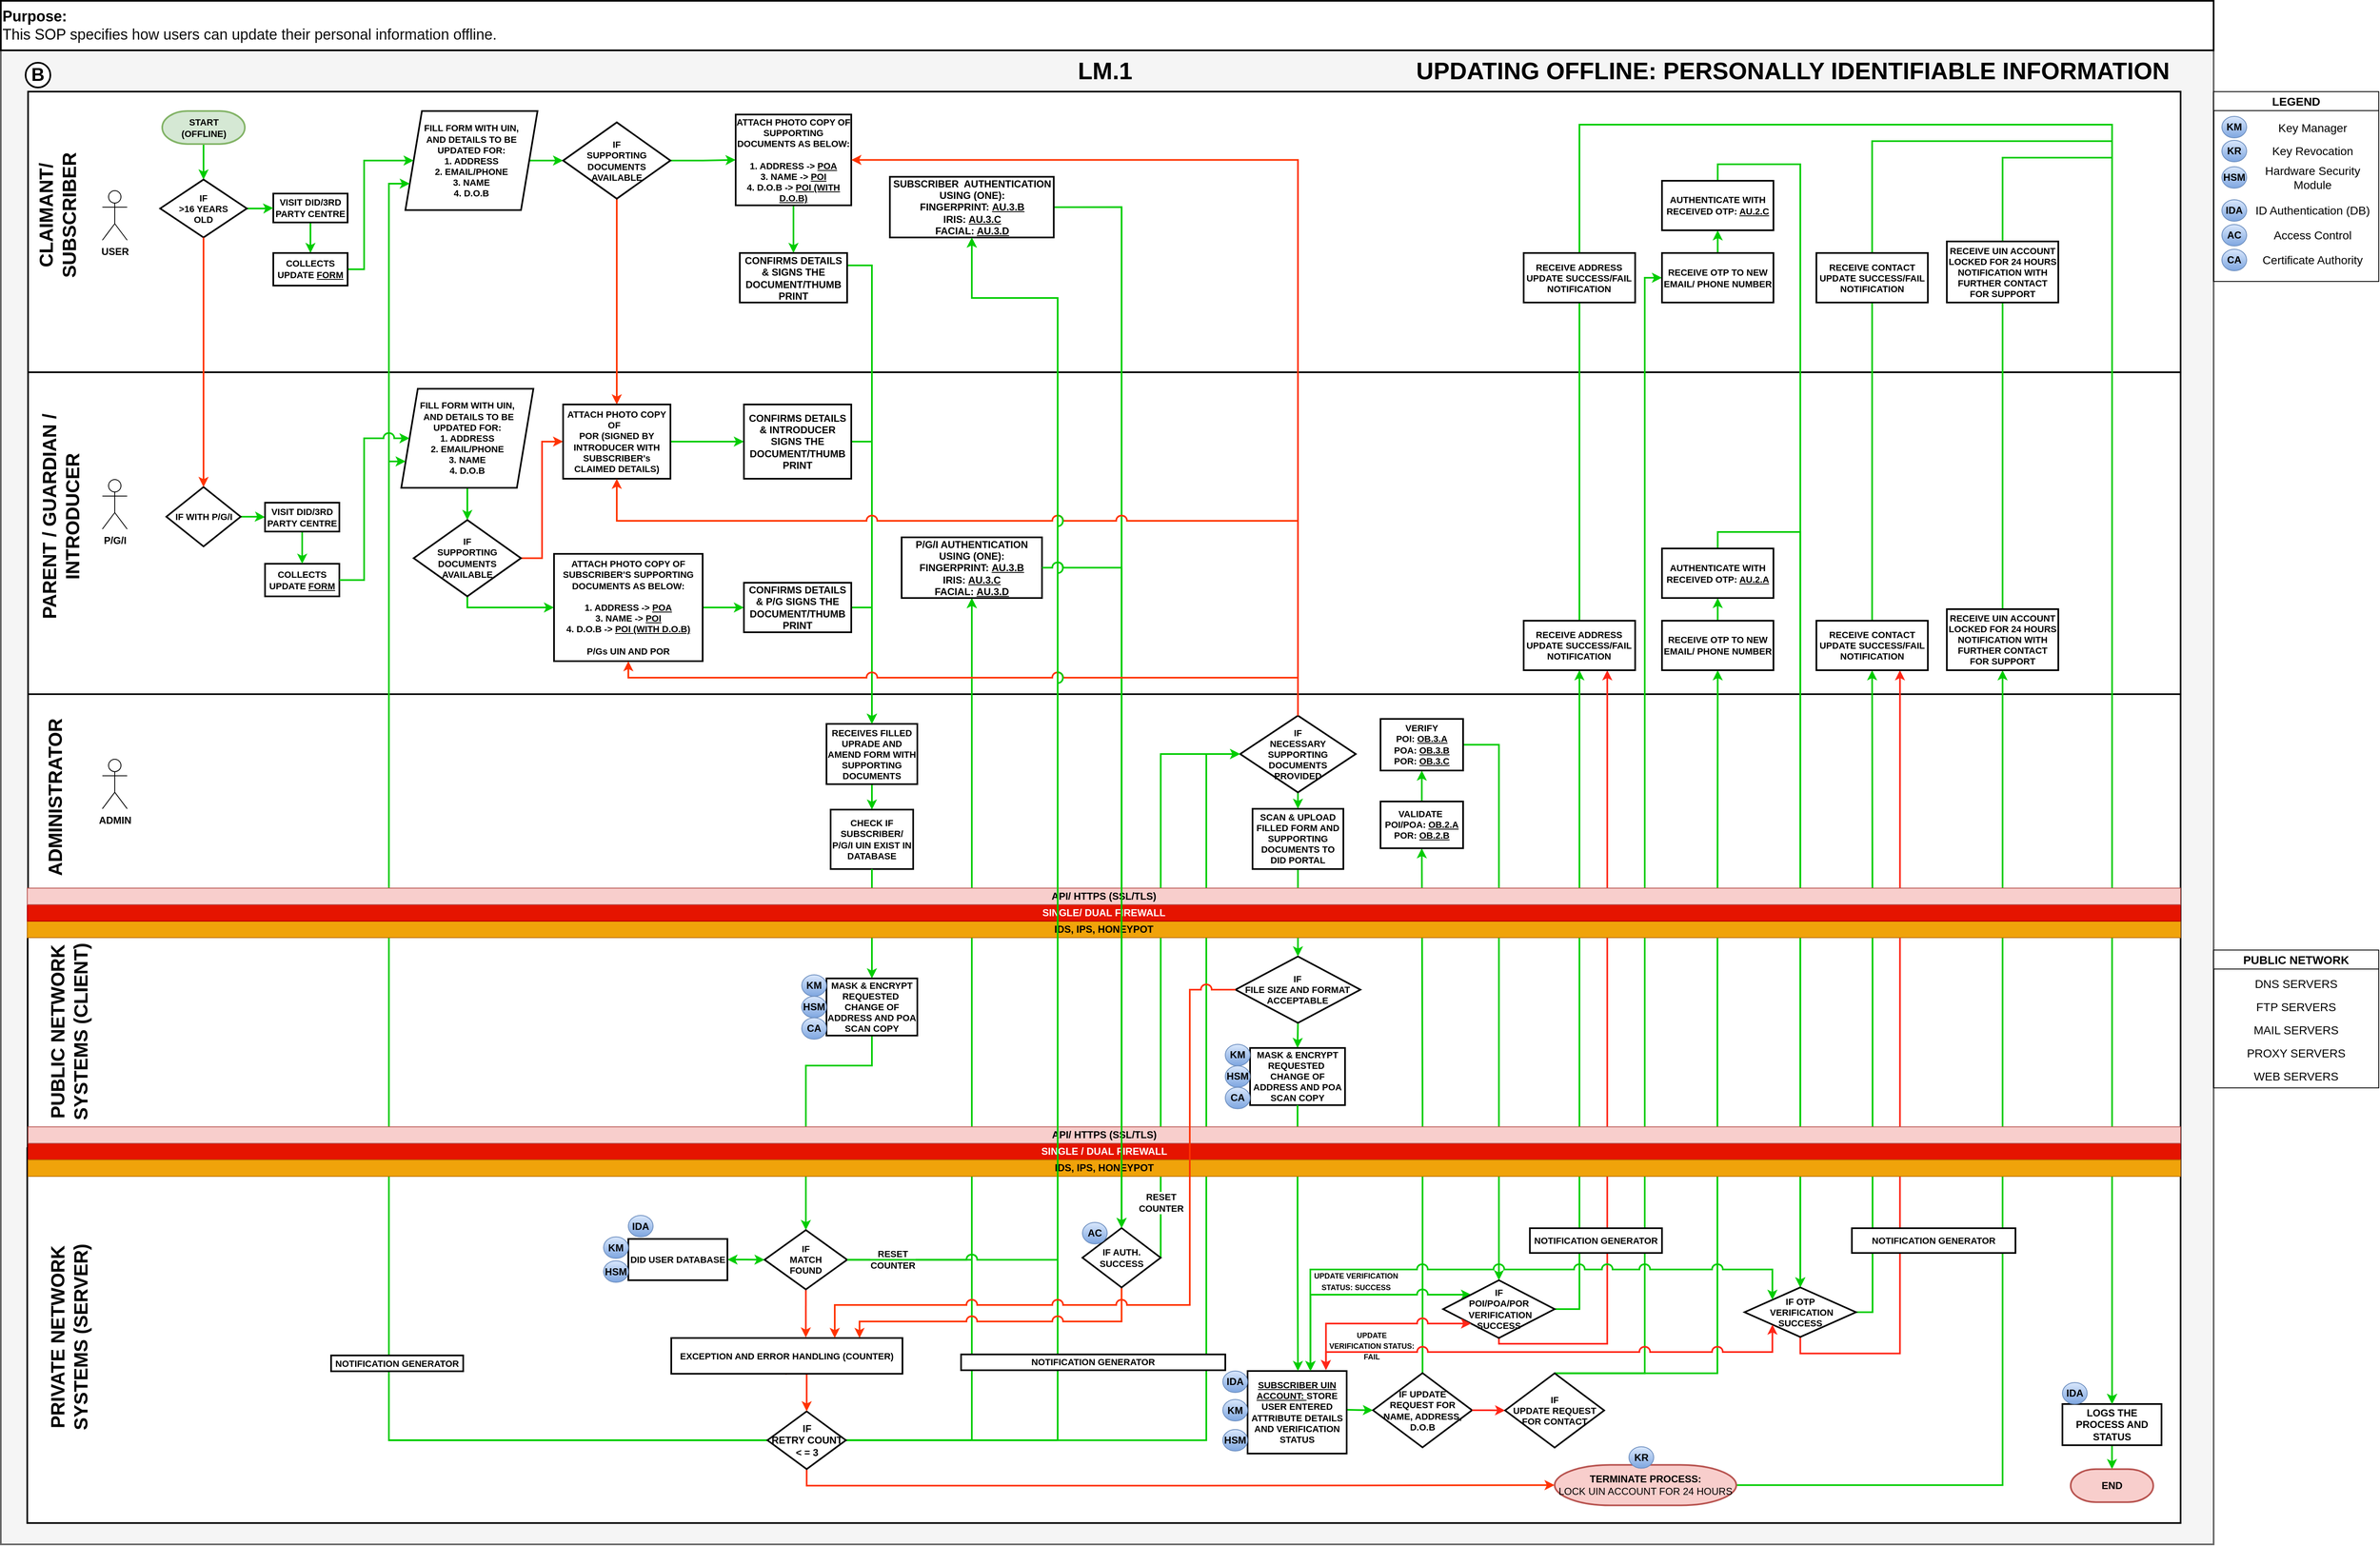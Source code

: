 <mxfile version="24.1.0" type="device">
  <diagram id="bsTosLUH5mfE9uCYUgKQ" name="Page-1">
    <mxGraphModel dx="-870" dy="1829" grid="1" gridSize="10" guides="1" tooltips="1" connect="1" arrows="1" fold="1" page="1" pageScale="1" pageWidth="1920" pageHeight="1200" math="0" shadow="0">
      <root>
        <mxCell id="0" />
        <mxCell id="1" parent="0" />
        <mxCell id="8j6VqZWyWBpULk93ZD53-1" value="" style="rounded=0;whiteSpace=wrap;html=1;fontSize=22;fillColor=#f5f5f5;fontColor=#333333;strokeColor=#666666;direction=east;strokeWidth=2;fontStyle=1" parent="1" vertex="1">
          <mxGeometry x="1930" y="50" width="2680" height="1810" as="geometry" />
        </mxCell>
        <mxCell id="8j6VqZWyWBpULk93ZD53-3" value="" style="rounded=0;whiteSpace=wrap;html=1;strokeWidth=2;fontStyle=1;" parent="1" vertex="1">
          <mxGeometry x="1962" y="1380" width="2608" height="454.19" as="geometry" />
        </mxCell>
        <mxCell id="8j6VqZWyWBpULk93ZD53-2" value="" style="rounded=0;whiteSpace=wrap;html=1;strokeWidth=2;fontStyle=1;" parent="1" vertex="1">
          <mxGeometry x="1962.5" y="1072.5" width="2607.5" height="307.5" as="geometry" />
        </mxCell>
        <mxCell id="8j6VqZWyWBpULk93ZD53-86" value="" style="rounded=0;whiteSpace=wrap;html=1;strokeWidth=2;fontStyle=1;labelBackgroundColor=default;endArrow=classic;fontSize=12;strokeColor=default;" parent="1" vertex="1">
          <mxGeometry x="1963" y="830" width="2607" height="279.19" as="geometry" />
        </mxCell>
        <mxCell id="8j6VqZWyWBpULk93ZD53-4" value="" style="rounded=0;whiteSpace=wrap;html=1;strokeWidth=2;fontStyle=1;" parent="1" vertex="1">
          <mxGeometry x="1963" y="100" width="2607" height="340" as="geometry" />
        </mxCell>
        <mxCell id="_2NASYxuOexbDyS9MmBw-3" value="" style="rounded=0;whiteSpace=wrap;html=1;strokeWidth=2;fontStyle=1;" parent="1" vertex="1">
          <mxGeometry x="1963" y="440" width="2607" height="390" as="geometry" />
        </mxCell>
        <mxCell id="8j6VqZWyWBpULk93ZD53-5" value="CLAIMANT/&lt;br&gt;SUBSCRIBER" style="text;html=1;align=center;verticalAlign=middle;resizable=0;points=[];autosize=1;strokeColor=none;fillColor=none;fontStyle=1;fontSize=23;strokeWidth=2;horizontal=0;" parent="1" vertex="1">
          <mxGeometry x="1959" y="165" width="80" height="170" as="geometry" />
        </mxCell>
        <mxCell id="_2NASYxuOexbDyS9MmBw-7" style="edgeStyle=orthogonalEdgeStyle;rounded=0;orthogonalLoop=1;jettySize=auto;html=1;exitX=0.5;exitY=1;exitDx=0;exitDy=0;exitPerimeter=0;entryX=0.5;entryY=0;entryDx=0;entryDy=0;strokeColor=#00CC00;fillColor=default;strokeWidth=2;fontStyle=1;" parent="1" source="8j6VqZWyWBpULk93ZD53-7" target="_2NASYxuOexbDyS9MmBw-1" edge="1">
          <mxGeometry relative="1" as="geometry" />
        </mxCell>
        <mxCell id="8j6VqZWyWBpULk93ZD53-7" value="&lt;b style=&quot;font-size: 11px;&quot;&gt;START&lt;br&gt;(OFFLINE)&lt;br&gt;&lt;/b&gt;" style="strokeWidth=2;html=1;shape=mxgraph.flowchart.terminator;whiteSpace=wrap;fillColor=#d5e8d4;strokeColor=#82b366;fontSize=11;" parent="1" vertex="1">
          <mxGeometry x="2125.5" y="123.5" width="100" height="40" as="geometry" />
        </mxCell>
        <mxCell id="8j6VqZWyWBpULk93ZD53-27" value="LM.1" style="text;html=1;align=center;verticalAlign=middle;resizable=0;points=[];autosize=1;strokeColor=none;fillColor=none;fontStyle=1;strokeWidth=2;fontSize=29;" parent="1" vertex="1">
          <mxGeometry x="3221.5" y="50" width="90" height="50" as="geometry" />
        </mxCell>
        <mxCell id="8j6VqZWyWBpULk93ZD53-28" value="B" style="ellipse;whiteSpace=wrap;html=1;aspect=fixed;strokeWidth=2;fontStyle=1;fontSize=22;direction=south;" parent="1" vertex="1">
          <mxGeometry x="1960" y="65" width="30" height="30" as="geometry" />
        </mxCell>
        <mxCell id="8j6VqZWyWBpULk93ZD53-72" value="&lt;font style=&quot;font-size: 14px;&quot;&gt;LEGEND&lt;/font&gt;" style="swimlane;whiteSpace=wrap;html=1;" parent="1" vertex="1">
          <mxGeometry x="4610" y="100" width="200" height="230" as="geometry" />
        </mxCell>
        <mxCell id="8j6VqZWyWBpULk93ZD53-73" value="KM" style="ellipse;whiteSpace=wrap;html=1;fillColor=#dae8fc;strokeColor=#6c8ebf;gradientColor=#7ea6e0;fontStyle=1" parent="8j6VqZWyWBpULk93ZD53-72" vertex="1">
          <mxGeometry x="10" y="30" width="30" height="26" as="geometry" />
        </mxCell>
        <mxCell id="8j6VqZWyWBpULk93ZD53-74" value="IDA" style="ellipse;whiteSpace=wrap;html=1;fillColor=#dae8fc;strokeColor=#6c8ebf;gradientColor=#7ea6e0;fontStyle=1" parent="8j6VqZWyWBpULk93ZD53-72" vertex="1">
          <mxGeometry x="10" y="131" width="30" height="26" as="geometry" />
        </mxCell>
        <mxCell id="8j6VqZWyWBpULk93ZD53-75" value="HSM" style="ellipse;whiteSpace=wrap;html=1;fillColor=#dae8fc;strokeColor=#6c8ebf;gradientColor=#7ea6e0;fontStyle=1" parent="8j6VqZWyWBpULk93ZD53-72" vertex="1">
          <mxGeometry x="10" y="91" width="30" height="26" as="geometry" />
        </mxCell>
        <mxCell id="8j6VqZWyWBpULk93ZD53-76" value="KR" style="ellipse;whiteSpace=wrap;html=1;fillColor=#dae8fc;strokeColor=#6c8ebf;gradientColor=#7ea6e0;fontStyle=1" parent="8j6VqZWyWBpULk93ZD53-72" vertex="1">
          <mxGeometry x="10" y="59" width="30" height="26" as="geometry" />
        </mxCell>
        <mxCell id="8j6VqZWyWBpULk93ZD53-77" value="Key Manager" style="text;html=1;strokeColor=none;fillColor=none;align=center;verticalAlign=middle;whiteSpace=wrap;rounded=0;fontSize=14;" parent="8j6VqZWyWBpULk93ZD53-72" vertex="1">
          <mxGeometry x="40" y="30" width="160" height="28" as="geometry" />
        </mxCell>
        <mxCell id="8j6VqZWyWBpULk93ZD53-78" value="Key Revocation" style="text;html=1;strokeColor=none;fillColor=none;align=center;verticalAlign=middle;whiteSpace=wrap;rounded=0;fontSize=14;" parent="8j6VqZWyWBpULk93ZD53-72" vertex="1">
          <mxGeometry x="40" y="58" width="160" height="28" as="geometry" />
        </mxCell>
        <mxCell id="8j6VqZWyWBpULk93ZD53-79" value="Hardware Security Module" style="text;html=1;strokeColor=none;fillColor=none;align=center;verticalAlign=middle;whiteSpace=wrap;rounded=0;fontSize=14;" parent="8j6VqZWyWBpULk93ZD53-72" vertex="1">
          <mxGeometry x="40" y="90" width="160" height="28" as="geometry" />
        </mxCell>
        <mxCell id="8j6VqZWyWBpULk93ZD53-80" value="ID Authentication (DB)" style="text;html=1;strokeColor=none;fillColor=none;align=center;verticalAlign=middle;whiteSpace=wrap;rounded=0;fontSize=14;" parent="8j6VqZWyWBpULk93ZD53-72" vertex="1">
          <mxGeometry x="40" y="130" width="160" height="28" as="geometry" />
        </mxCell>
        <mxCell id="8j6VqZWyWBpULk93ZD53-81" value="AC" style="ellipse;whiteSpace=wrap;html=1;fillColor=#dae8fc;strokeColor=#6c8ebf;gradientColor=#7ea6e0;fontStyle=1" parent="8j6VqZWyWBpULk93ZD53-72" vertex="1">
          <mxGeometry x="10" y="161" width="30" height="26" as="geometry" />
        </mxCell>
        <mxCell id="8j6VqZWyWBpULk93ZD53-82" value="Access Control" style="text;html=1;strokeColor=none;fillColor=none;align=center;verticalAlign=middle;whiteSpace=wrap;rounded=0;fontSize=14;" parent="8j6VqZWyWBpULk93ZD53-72" vertex="1">
          <mxGeometry x="40" y="160" width="160" height="28" as="geometry" />
        </mxCell>
        <mxCell id="oByt-uk4F92XMUXTlmi7-10" value="Certificate Authority" style="text;html=1;strokeColor=none;fillColor=none;align=center;verticalAlign=middle;whiteSpace=wrap;rounded=0;fontSize=14;" parent="8j6VqZWyWBpULk93ZD53-72" vertex="1">
          <mxGeometry x="40" y="190" width="160" height="28" as="geometry" />
        </mxCell>
        <mxCell id="oByt-uk4F92XMUXTlmi7-11" value="CA" style="ellipse;whiteSpace=wrap;html=1;fillColor=#dae8fc;strokeColor=#6c8ebf;gradientColor=#7ea6e0;fontStyle=1" parent="8j6VqZWyWBpULk93ZD53-72" vertex="1">
          <mxGeometry x="10" y="191" width="30" height="26" as="geometry" />
        </mxCell>
        <mxCell id="8j6VqZWyWBpULk93ZD53-6" value="PRIVATE NETWORK&lt;br style=&quot;border-color: var(--border-color);&quot;&gt;SYSTEMS (SERVER)" style="text;html=1;align=center;verticalAlign=middle;resizable=0;points=[];autosize=1;strokeColor=none;fillColor=none;fontStyle=1;fontSize=23;strokeWidth=2;horizontal=0;" parent="1" vertex="1">
          <mxGeometry x="1973" y="1489.19" width="80" height="240" as="geometry" />
        </mxCell>
        <mxCell id="8j6VqZWyWBpULk93ZD53-62" value="PUBLIC NETWORK&lt;br style=&quot;border-color: var(--border-color);&quot;&gt;SYSTEMS (CLIENT)" style="text;html=1;align=center;verticalAlign=middle;resizable=0;points=[];autosize=1;strokeColor=none;fillColor=none;fontStyle=1;fontSize=23;strokeWidth=2;horizontal=0;" parent="1" vertex="1">
          <mxGeometry x="1973" y="1124.19" width="80" height="230" as="geometry" />
        </mxCell>
        <mxCell id="8j6VqZWyWBpULk93ZD53-88" value="ADMINISTRATOR" style="text;html=1;align=center;verticalAlign=middle;resizable=0;points=[];autosize=1;strokeColor=none;fillColor=none;fontStyle=1;fontSize=23;strokeWidth=2;horizontal=0;" parent="1" vertex="1">
          <mxGeometry x="1971" y="855.19" width="50" height="200" as="geometry" />
        </mxCell>
        <mxCell id="ba738cxxTfw0AVTlm2XA-3" style="edgeStyle=orthogonalEdgeStyle;rounded=0;orthogonalLoop=1;jettySize=auto;html=1;exitX=1;exitY=0.5;exitDx=0;exitDy=0;exitPerimeter=0;entryX=0;entryY=0.5;entryDx=0;entryDy=0;strokeColor=#00CC00;strokeWidth=2;fontStyle=1;" parent="1" target="ba738cxxTfw0AVTlm2XA-1" edge="1">
          <mxGeometry relative="1" as="geometry">
            <mxPoint x="3591.88" y="1696.5" as="targetPoint" />
            <mxPoint x="3551.88" y="1696.75" as="sourcePoint" />
          </mxGeometry>
        </mxCell>
        <mxCell id="8j6VqZWyWBpULk93ZD53-147" value="" style="edgeStyle=orthogonalEdgeStyle;rounded=0;orthogonalLoop=1;jettySize=auto;html=1;strokeColor=#00CC00;fontStyle=1;strokeWidth=2;" parent="1" source="8j6VqZWyWBpULk93ZD53-148" target="8j6VqZWyWBpULk93ZD53-149" edge="1">
          <mxGeometry relative="1" as="geometry" />
        </mxCell>
        <mxCell id="8j6VqZWyWBpULk93ZD53-148" value="LOGS THE PROCESS AND STATUS" style="rounded=0;whiteSpace=wrap;html=1;fontStyle=1;strokeWidth=2;" parent="1" vertex="1">
          <mxGeometry x="4426.88" y="1690" width="120" height="49.88" as="geometry" />
        </mxCell>
        <mxCell id="8j6VqZWyWBpULk93ZD53-149" value="&lt;b&gt;END&lt;/b&gt;" style="strokeWidth=2;html=1;shape=mxgraph.flowchart.terminator;whiteSpace=wrap;fillColor=#f8cecc;strokeColor=#b85450;" parent="1" vertex="1">
          <mxGeometry x="4436.88" y="1768.88" width="100" height="40" as="geometry" />
        </mxCell>
        <mxCell id="8j6VqZWyWBpULk93ZD53-150" value="IDA" style="ellipse;whiteSpace=wrap;html=1;fillColor=#dae8fc;strokeColor=#6c8ebf;gradientColor=#7ea6e0;fontStyle=1" parent="1" vertex="1">
          <mxGeometry x="4426.88" y="1664" width="30" height="26" as="geometry" />
        </mxCell>
        <mxCell id="vKcRW2vyYmiQf7ZIil2U-3" value="&lt;font style=&quot;font-size: 14px;&quot;&gt;PUBLIC NETWORK&lt;/font&gt;" style="swimlane;whiteSpace=wrap;html=1;" parent="1" vertex="1">
          <mxGeometry x="4610" y="1140" width="200" height="167" as="geometry" />
        </mxCell>
        <mxCell id="vKcRW2vyYmiQf7ZIil2U-4" value="DNS SERVERS" style="text;html=1;strokeColor=none;fillColor=none;align=center;verticalAlign=middle;whiteSpace=wrap;rounded=0;fontSize=14;" parent="vKcRW2vyYmiQf7ZIil2U-3" vertex="1">
          <mxGeometry y="27" width="200" height="28" as="geometry" />
        </mxCell>
        <mxCell id="vKcRW2vyYmiQf7ZIil2U-5" value="FTP SERVERS" style="text;html=1;strokeColor=none;fillColor=none;align=center;verticalAlign=middle;whiteSpace=wrap;rounded=0;fontSize=14;" parent="vKcRW2vyYmiQf7ZIil2U-3" vertex="1">
          <mxGeometry y="55" width="200" height="28" as="geometry" />
        </mxCell>
        <mxCell id="vKcRW2vyYmiQf7ZIil2U-6" value="MAIL SERVERS" style="text;html=1;strokeColor=none;fillColor=none;align=center;verticalAlign=middle;whiteSpace=wrap;rounded=0;fontSize=14;" parent="vKcRW2vyYmiQf7ZIil2U-3" vertex="1">
          <mxGeometry y="83" width="200" height="28" as="geometry" />
        </mxCell>
        <mxCell id="vKcRW2vyYmiQf7ZIil2U-7" value="PROXY SERVERS" style="text;html=1;strokeColor=none;fillColor=none;align=center;verticalAlign=middle;whiteSpace=wrap;rounded=0;fontSize=14;" parent="vKcRW2vyYmiQf7ZIil2U-3" vertex="1">
          <mxGeometry y="111" width="200" height="28" as="geometry" />
        </mxCell>
        <mxCell id="vKcRW2vyYmiQf7ZIil2U-8" value="WEB SERVERS" style="text;html=1;strokeColor=none;fillColor=none;align=center;verticalAlign=middle;whiteSpace=wrap;rounded=0;fontSize=14;" parent="vKcRW2vyYmiQf7ZIil2U-3" vertex="1">
          <mxGeometry y="139" width="200" height="28" as="geometry" />
        </mxCell>
        <mxCell id="oByt-uk4F92XMUXTlmi7-1" value="USER" style="shape=umlActor;verticalLabelPosition=bottom;verticalAlign=top;html=1;outlineConnect=0;fontStyle=1" parent="1" vertex="1">
          <mxGeometry x="2053" y="220" width="30" height="60" as="geometry" />
        </mxCell>
        <mxCell id="oByt-uk4F92XMUXTlmi7-2" value="ADMIN" style="shape=umlActor;verticalLabelPosition=bottom;verticalAlign=top;html=1;outlineConnect=0;fontStyle=1" parent="1" vertex="1">
          <mxGeometry x="2053" y="908.86" width="30" height="60" as="geometry" />
        </mxCell>
        <mxCell id="RXy6DamFLEHfM2ugey37-2" value="UPDATING OFFLINE: PERSONALLY IDENTIFIABLE INFORMATION" style="text;html=1;align=center;verticalAlign=middle;resizable=0;points=[];autosize=1;strokeColor=none;fillColor=none;fontStyle=1;strokeWidth=2;fontSize=29;" parent="1" vertex="1">
          <mxGeometry x="3630" y="50" width="940" height="50" as="geometry" />
        </mxCell>
        <mxCell id="bOGRKbOoEIt-_d6ExcWd-81" style="edgeStyle=orthogonalEdgeStyle;rounded=0;orthogonalLoop=1;jettySize=auto;html=1;exitX=1;exitY=0.5;exitDx=0;exitDy=0;exitPerimeter=0;entryX=0.5;entryY=1;entryDx=0;entryDy=0;strokeColor=#00CC00;strokeWidth=2;fontStyle=1;" parent="1" source="RXy6DamFLEHfM2ugey37-26" target="bOGRKbOoEIt-_d6ExcWd-80" edge="1">
          <mxGeometry relative="1" as="geometry" />
        </mxCell>
        <mxCell id="RXy6DamFLEHfM2ugey37-26" value="&lt;span style=&quot;border-color: var(--border-color);&quot;&gt;&lt;b&gt;TERMINATE PROCESS:&lt;br&gt;&lt;/b&gt;LOCK UIN ACCOUNT FOR 24 HOURS&lt;br&gt;&lt;/span&gt;" style="strokeWidth=2;html=1;shape=mxgraph.flowchart.terminator;whiteSpace=wrap;fillColor=#f8cecc;strokeColor=#b85450;" parent="1" vertex="1">
          <mxGeometry x="3811.88" y="1763.75" width="220" height="49" as="geometry" />
        </mxCell>
        <mxCell id="RXy6DamFLEHfM2ugey37-27" value="KR" style="ellipse;whiteSpace=wrap;html=1;fillColor=#dae8fc;strokeColor=#6c8ebf;gradientColor=#7ea6e0;fontStyle=1" parent="1" vertex="1">
          <mxGeometry x="3901.88" y="1741.75" width="30" height="26" as="geometry" />
        </mxCell>
        <mxCell id="_2NASYxuOexbDyS9MmBw-48" style="edgeStyle=orthogonalEdgeStyle;rounded=0;orthogonalLoop=1;jettySize=auto;html=1;exitX=0.5;exitY=1;exitDx=0;exitDy=0;entryX=0.5;entryY=0;entryDx=0;entryDy=0;strokeColor=#00CC00;fillColor=default;strokeWidth=2;fontStyle=1;" parent="1" source="RXy6DamFLEHfM2ugey37-38" target="RXy6DamFLEHfM2ugey37-34" edge="1">
          <mxGeometry relative="1" as="geometry" />
        </mxCell>
        <mxCell id="RXy6DamFLEHfM2ugey37-38" value="IF &lt;br&gt;FILE SIZE AND FORMAT &lt;br&gt;ACCEPTABLE" style="rounded=0;whiteSpace=wrap;html=1;fontStyle=1;strokeWidth=2;fontSize=11;shape=rhombus;perimeter=rhombusPerimeter;" parent="1" vertex="1">
          <mxGeometry x="3425.37" y="1147.75" width="151.25" height="80.5" as="geometry" />
        </mxCell>
        <mxCell id="ba738cxxTfw0AVTlm2XA-6" style="edgeStyle=orthogonalEdgeStyle;rounded=0;orthogonalLoop=1;jettySize=auto;html=1;exitX=0.5;exitY=0;exitDx=0;exitDy=0;entryX=0.5;entryY=1;entryDx=0;entryDy=0;strokeColor=#00CC00;strokeWidth=2;fontStyle=1;" parent="1" source="ba738cxxTfw0AVTlm2XA-1" target="ba738cxxTfw0AVTlm2XA-5" edge="1">
          <mxGeometry relative="1" as="geometry" />
        </mxCell>
        <mxCell id="ba738cxxTfw0AVTlm2XA-7" style="edgeStyle=orthogonalEdgeStyle;rounded=0;orthogonalLoop=1;jettySize=auto;html=1;exitX=0.5;exitY=0;exitDx=0;exitDy=0;entryX=0.5;entryY=1;entryDx=0;entryDy=0;strokeColor=#00CC00;strokeWidth=2;fontStyle=1;" parent="1" source="bOGRKbOoEIt-_d6ExcWd-44" target="ba738cxxTfw0AVTlm2XA-8" edge="1">
          <mxGeometry relative="1" as="geometry">
            <mxPoint x="4531.88" y="1072.5" as="targetPoint" />
            <Array as="points">
              <mxPoint x="4009" y="1653" />
              <mxPoint x="4009" y="1227" />
            </Array>
          </mxGeometry>
        </mxCell>
        <mxCell id="ba738cxxTfw0AVTlm2XA-1" value="IF UPDATE &lt;br&gt;REQUEST FOR&lt;br&gt;NAME, ADDRESS,&lt;br&gt;D.O.B" style="rounded=0;whiteSpace=wrap;html=1;fontStyle=1;strokeWidth=2;fontSize=11;shape=rhombus;perimeter=rhombusPerimeter;" parent="1" vertex="1">
          <mxGeometry x="3591.88" y="1652.5" width="120" height="90" as="geometry" />
        </mxCell>
        <mxCell id="bOGRKbOoEIt-_d6ExcWd-47" style="edgeStyle=orthogonalEdgeStyle;rounded=0;orthogonalLoop=1;jettySize=auto;html=1;exitX=1;exitY=0.5;exitDx=0;exitDy=0;entryX=0.5;entryY=0;entryDx=0;entryDy=0;strokeColor=#00CC00;strokeWidth=2;fontStyle=1;" parent="1" source="_2NASYxuOexbDyS9MmBw-106" target="bOGRKbOoEIt-_d6ExcWd-46" edge="1">
          <mxGeometry relative="1" as="geometry" />
        </mxCell>
        <mxCell id="_2NASYxuOexbDyS9MmBw-107" style="edgeStyle=orthogonalEdgeStyle;rounded=0;orthogonalLoop=1;jettySize=auto;html=1;exitX=0.5;exitY=0;exitDx=0;exitDy=0;entryX=0.5;entryY=1;entryDx=0;entryDy=0;strokeColor=#00CC00;fillColor=default;strokeWidth=2;fontStyle=1;" parent="1" source="ba738cxxTfw0AVTlm2XA-5" target="_2NASYxuOexbDyS9MmBw-106" edge="1">
          <mxGeometry relative="1" as="geometry" />
        </mxCell>
        <mxCell id="ba738cxxTfw0AVTlm2XA-5" value="VALIDATE&amp;nbsp;&lt;u&gt;&lt;br&gt;&lt;/u&gt;POI/POA:&amp;nbsp;&lt;u style=&quot;border-color: var(--border-color);&quot;&gt;OB.2.A&lt;/u&gt;&lt;br style=&quot;border-color: var(--border-color);&quot;&gt;POR:&amp;nbsp;&lt;u style=&quot;border-color: var(--border-color);&quot;&gt;OB.2.B&lt;/u&gt;&lt;u&gt;&lt;br&gt;&lt;/u&gt;" style="rounded=0;whiteSpace=wrap;html=1;fontStyle=1;strokeWidth=2;fontSize=11;" parent="1" vertex="1">
          <mxGeometry x="3601" y="960" width="100" height="56.67" as="geometry" />
        </mxCell>
        <mxCell id="bOGRKbOoEIt-_d6ExcWd-48" style="edgeStyle=orthogonalEdgeStyle;rounded=0;orthogonalLoop=1;jettySize=auto;html=1;exitX=0.5;exitY=0;exitDx=0;exitDy=0;entryX=0.5;entryY=1;entryDx=0;entryDy=0;strokeColor=#00CC00;strokeWidth=2;fontStyle=1;" parent="1" source="ba738cxxTfw0AVTlm2XA-8" target="ba738cxxTfw0AVTlm2XA-9" edge="1">
          <mxGeometry relative="1" as="geometry" />
        </mxCell>
        <mxCell id="ba738cxxTfw0AVTlm2XA-8" value="RECEIVE OTP TO NEW EMAIL/ PHONE NUMBER" style="rounded=0;whiteSpace=wrap;html=1;fontStyle=1;strokeWidth=2;fontSize=11;" parent="1" vertex="1">
          <mxGeometry x="3941.88" y="741" width="135" height="60" as="geometry" />
        </mxCell>
        <mxCell id="bOGRKbOoEIt-_d6ExcWd-75" style="edgeStyle=orthogonalEdgeStyle;rounded=0;orthogonalLoop=1;jettySize=auto;html=1;exitX=0.5;exitY=0;exitDx=0;exitDy=0;entryX=0.5;entryY=0;entryDx=0;entryDy=0;strokeColor=#00CC00;strokeWidth=2;fontStyle=1;" parent="1" source="_2NASYxuOexbDyS9MmBw-111" target="bOGRKbOoEIt-_d6ExcWd-69" edge="1">
          <mxGeometry relative="1" as="geometry" />
        </mxCell>
        <mxCell id="_2NASYxuOexbDyS9MmBw-115" style="edgeStyle=orthogonalEdgeStyle;rounded=0;orthogonalLoop=1;jettySize=auto;html=1;exitX=0.5;exitY=0;exitDx=0;exitDy=0;strokeColor=#00CC00;fillColor=default;strokeWidth=2;fontStyle=1;" parent="1" source="ba738cxxTfw0AVTlm2XA-9" target="bOGRKbOoEIt-_d6ExcWd-69" edge="1">
          <mxGeometry relative="1" as="geometry" />
        </mxCell>
        <mxCell id="ba738cxxTfw0AVTlm2XA-9" value="AUTHENTICATE WITH RECEIVED OTP: &lt;u&gt;AU.2.A&lt;/u&gt;" style="rounded=0;whiteSpace=wrap;html=1;fontStyle=1;strokeWidth=2;fontSize=11;" parent="1" vertex="1">
          <mxGeometry x="3941.88" y="653.5" width="135" height="60" as="geometry" />
        </mxCell>
        <mxCell id="bOGRKbOoEIt-_d6ExcWd-37" value="" style="group" parent="1" vertex="1" connectable="0">
          <mxGeometry x="3413" y="1254.25" width="145" height="78" as="geometry" />
        </mxCell>
        <mxCell id="RXy6DamFLEHfM2ugey37-34" value="MASK &amp;amp; ENCRYPT REQUESTED&amp;nbsp; CHANGE OF ADDRESS AND POA SCAN COPY" style="rounded=0;whiteSpace=wrap;html=1;fontStyle=1;strokeWidth=2;fontSize=11;" parent="bOGRKbOoEIt-_d6ExcWd-37" vertex="1">
          <mxGeometry x="30" y="4.38" width="115" height="69.25" as="geometry" />
        </mxCell>
        <mxCell id="RXy6DamFLEHfM2ugey37-35" value="KM" style="ellipse;whiteSpace=wrap;html=1;fillColor=#dae8fc;strokeColor=#6c8ebf;gradientColor=#7ea6e0;fontStyle=1" parent="bOGRKbOoEIt-_d6ExcWd-37" vertex="1">
          <mxGeometry width="30" height="26" as="geometry" />
        </mxCell>
        <mxCell id="RXy6DamFLEHfM2ugey37-36" value="HSM" style="ellipse;whiteSpace=wrap;html=1;fillColor=#dae8fc;strokeColor=#6c8ebf;gradientColor=#7ea6e0;fontStyle=1" parent="bOGRKbOoEIt-_d6ExcWd-37" vertex="1">
          <mxGeometry y="26" width="30" height="26" as="geometry" />
        </mxCell>
        <mxCell id="RXy6DamFLEHfM2ugey37-37" value="CA" style="ellipse;whiteSpace=wrap;html=1;fillColor=#dae8fc;strokeColor=#6c8ebf;gradientColor=#7ea6e0;fontStyle=1" parent="bOGRKbOoEIt-_d6ExcWd-37" vertex="1">
          <mxGeometry y="52" width="30" height="26" as="geometry" />
        </mxCell>
        <mxCell id="bOGRKbOoEIt-_d6ExcWd-45" value="" style="edgeStyle=orthogonalEdgeStyle;rounded=0;orthogonalLoop=1;jettySize=auto;html=1;exitX=1;exitY=0.5;exitDx=0;exitDy=0;entryX=0;entryY=0.5;entryDx=0;entryDy=0;strokeColor=#FF2617;strokeWidth=2;fontStyle=1;" parent="1" source="ba738cxxTfw0AVTlm2XA-1" target="bOGRKbOoEIt-_d6ExcWd-44" edge="1">
          <mxGeometry relative="1" as="geometry">
            <mxPoint x="3947.88" y="805" as="targetPoint" />
            <mxPoint x="3711.88" y="1696" as="sourcePoint" />
          </mxGeometry>
        </mxCell>
        <mxCell id="_2NASYxuOexbDyS9MmBw-117" style="edgeStyle=orthogonalEdgeStyle;rounded=0;orthogonalLoop=1;jettySize=auto;html=1;exitX=0.5;exitY=0;exitDx=0;exitDy=0;entryX=0;entryY=0.5;entryDx=0;entryDy=0;strokeColor=#00CC00;strokeWidth=2;fontStyle=1;" parent="1" source="bOGRKbOoEIt-_d6ExcWd-44" target="_2NASYxuOexbDyS9MmBw-110" edge="1">
          <mxGeometry relative="1" as="geometry">
            <Array as="points">
              <mxPoint x="3921" y="1653" />
              <mxPoint x="3921" y="326" />
            </Array>
          </mxGeometry>
        </mxCell>
        <mxCell id="bOGRKbOoEIt-_d6ExcWd-44" value="IF &lt;br&gt;UPDATE REQUEST FOR CONTACT" style="rounded=0;whiteSpace=wrap;html=1;fontStyle=1;strokeWidth=2;fontSize=11;shape=rhombus;perimeter=rhombusPerimeter;" parent="1" vertex="1">
          <mxGeometry x="3751.88" y="1652.75" width="120" height="90" as="geometry" />
        </mxCell>
        <mxCell id="bOGRKbOoEIt-_d6ExcWd-54" value="&lt;font style=&quot;font-size: 9px;&quot;&gt;UPDATE VERIFICATION &lt;br&gt;STATUS: SUCCESS&lt;/font&gt;" style="edgeStyle=orthogonalEdgeStyle;rounded=0;orthogonalLoop=1;jettySize=auto;html=1;exitX=0;exitY=0;exitDx=0;exitDy=0;strokeColor=#00CC00;strokeWidth=2;fontStyle=1;startArrow=classic;startFill=1;entryX=0.635;entryY=0.002;entryDx=0;entryDy=0;entryPerimeter=0;jumpStyle=arc;jumpSize=11;" parent="1" source="bOGRKbOoEIt-_d6ExcWd-46" target="_2NASYxuOexbDyS9MmBw-56" edge="1">
          <mxGeometry x="-0.03" y="-17" relative="1" as="geometry">
            <mxPoint as="offset" />
            <mxPoint x="3516" y="1643.013" as="targetPoint" />
          </mxGeometry>
        </mxCell>
        <mxCell id="bOGRKbOoEIt-_d6ExcWd-57" style="edgeStyle=orthogonalEdgeStyle;rounded=0;orthogonalLoop=1;jettySize=auto;html=1;exitX=1;exitY=0.5;exitDx=0;exitDy=0;strokeColor=#00CC00;strokeWidth=2;fontStyle=1;" parent="1" source="bOGRKbOoEIt-_d6ExcWd-46" target="bOGRKbOoEIt-_d6ExcWd-56" edge="1">
          <mxGeometry relative="1" as="geometry" />
        </mxCell>
        <mxCell id="bOGRKbOoEIt-_d6ExcWd-61" style="edgeStyle=orthogonalEdgeStyle;rounded=0;orthogonalLoop=1;jettySize=auto;html=1;exitX=0.5;exitY=1;exitDx=0;exitDy=0;entryX=0.75;entryY=1;entryDx=0;entryDy=0;strokeColor=#FF2617;strokeWidth=2;fontStyle=1;" parent="1" source="bOGRKbOoEIt-_d6ExcWd-46" target="bOGRKbOoEIt-_d6ExcWd-56" edge="1">
          <mxGeometry relative="1" as="geometry">
            <Array as="points">
              <mxPoint x="3744.88" y="1617" />
              <mxPoint x="3875.88" y="1617" />
            </Array>
          </mxGeometry>
        </mxCell>
        <mxCell id="bOGRKbOoEIt-_d6ExcWd-46" value="IF&lt;br&gt;POI/POA/POR&lt;br&gt;&amp;nbsp;VERIFICATION SUCCESS" style="rounded=0;whiteSpace=wrap;html=1;fontStyle=1;strokeWidth=2;fontSize=11;shape=rhombus;perimeter=rhombusPerimeter;" parent="1" vertex="1">
          <mxGeometry x="3676.88" y="1540" width="135" height="70" as="geometry" />
        </mxCell>
        <mxCell id="bOGRKbOoEIt-_d6ExcWd-62" style="edgeStyle=orthogonalEdgeStyle;rounded=0;orthogonalLoop=1;jettySize=auto;html=1;exitX=0.5;exitY=0;exitDx=0;exitDy=0;strokeColor=#00CC00;strokeWidth=2;fontStyle=1;" parent="1" source="bOGRKbOoEIt-_d6ExcWd-56" target="8j6VqZWyWBpULk93ZD53-148" edge="1">
          <mxGeometry relative="1" as="geometry">
            <Array as="points">
              <mxPoint x="3842" y="140" />
              <mxPoint x="4487" y="140" />
            </Array>
          </mxGeometry>
        </mxCell>
        <mxCell id="bOGRKbOoEIt-_d6ExcWd-56" value="RECEIVE ADDRESS UPDATE SUCCESS/FAIL NOTIFICATION" style="rounded=0;whiteSpace=wrap;html=1;fontStyle=1;strokeWidth=2;fontSize=11;" parent="1" vertex="1">
          <mxGeometry x="3774.38" y="741" width="135" height="60" as="geometry" />
        </mxCell>
        <mxCell id="bOGRKbOoEIt-_d6ExcWd-77" style="edgeStyle=orthogonalEdgeStyle;rounded=0;orthogonalLoop=1;jettySize=auto;html=1;exitX=1;exitY=0.5;exitDx=0;exitDy=0;entryX=0.5;entryY=1;entryDx=0;entryDy=0;strokeColor=#00CC00;strokeWidth=2;fontStyle=1;" parent="1" source="bOGRKbOoEIt-_d6ExcWd-69" target="bOGRKbOoEIt-_d6ExcWd-76" edge="1">
          <mxGeometry relative="1" as="geometry" />
        </mxCell>
        <mxCell id="bOGRKbOoEIt-_d6ExcWd-78" style="edgeStyle=orthogonalEdgeStyle;rounded=0;orthogonalLoop=1;jettySize=auto;html=1;exitX=0.5;exitY=1;exitDx=0;exitDy=0;entryX=0.75;entryY=1;entryDx=0;entryDy=0;strokeColor=#FF2617;strokeWidth=2;fontStyle=1;" parent="1" source="bOGRKbOoEIt-_d6ExcWd-69" target="bOGRKbOoEIt-_d6ExcWd-76" edge="1">
          <mxGeometry relative="1" as="geometry" />
        </mxCell>
        <mxCell id="bOGRKbOoEIt-_d6ExcWd-69" value="IF OTP&lt;br&gt;&amp;nbsp;VERIFICATION SUCCESS" style="rounded=0;whiteSpace=wrap;html=1;fontStyle=1;strokeWidth=2;fontSize=11;shape=rhombus;perimeter=rhombusPerimeter;" parent="1" vertex="1">
          <mxGeometry x="4041.88" y="1548.75" width="135" height="60" as="geometry" />
        </mxCell>
        <mxCell id="bOGRKbOoEIt-_d6ExcWd-79" style="edgeStyle=orthogonalEdgeStyle;rounded=0;orthogonalLoop=1;jettySize=auto;html=1;exitX=0.5;exitY=0;exitDx=0;exitDy=0;strokeColor=#00CC00;strokeWidth=2;fontStyle=1;" parent="1" source="bOGRKbOoEIt-_d6ExcWd-76" target="8j6VqZWyWBpULk93ZD53-148" edge="1">
          <mxGeometry relative="1" as="geometry">
            <Array as="points">
              <mxPoint x="4196" y="160" />
              <mxPoint x="4487" y="160" />
            </Array>
          </mxGeometry>
        </mxCell>
        <mxCell id="bOGRKbOoEIt-_d6ExcWd-76" value="RECEIVE CONTACT UPDATE SUCCESS/FAIL NOTIFICATION" style="rounded=0;whiteSpace=wrap;html=1;fontStyle=1;strokeWidth=2;fontSize=11;" parent="1" vertex="1">
          <mxGeometry x="4128.88" y="741" width="135" height="60" as="geometry" />
        </mxCell>
        <mxCell id="bOGRKbOoEIt-_d6ExcWd-82" style="edgeStyle=orthogonalEdgeStyle;rounded=0;orthogonalLoop=1;jettySize=auto;html=1;exitX=0.5;exitY=0;exitDx=0;exitDy=0;strokeColor=#00CC00;strokeWidth=2;fontStyle=1;" parent="1" source="bOGRKbOoEIt-_d6ExcWd-80" target="8j6VqZWyWBpULk93ZD53-148" edge="1">
          <mxGeometry relative="1" as="geometry">
            <Array as="points">
              <mxPoint x="4354" y="180" />
              <mxPoint x="4487" y="180" />
            </Array>
          </mxGeometry>
        </mxCell>
        <mxCell id="bOGRKbOoEIt-_d6ExcWd-80" value="RECEIVE UIN ACCOUNT LOCKED FOR 24 HOURS NOTIFICATION WITH FURTHER CONTACT FOR SUPPORT" style="rounded=0;whiteSpace=wrap;html=1;fontStyle=1;strokeWidth=2;fontSize=11;" parent="1" vertex="1">
          <mxGeometry x="4286.88" y="727" width="135" height="74" as="geometry" />
        </mxCell>
        <mxCell id="bOGRKbOoEIt-_d6ExcWd-83" value="NOTIFICATION GENERATOR" style="rounded=0;whiteSpace=wrap;html=1;fontStyle=1;strokeWidth=2;fontSize=11;fillColor=default;strokeColor=default;" parent="1" vertex="1">
          <mxGeometry x="3781.88" y="1477" width="160" height="30" as="geometry" />
        </mxCell>
        <mxCell id="bOGRKbOoEIt-_d6ExcWd-84" value="NOTIFICATION GENERATOR" style="rounded=0;whiteSpace=wrap;html=1;fontStyle=1;strokeWidth=2;fontSize=11;fillColor=default;strokeColor=default;" parent="1" vertex="1">
          <mxGeometry x="4171.88" y="1477" width="198.12" height="30" as="geometry" />
        </mxCell>
        <mxCell id="7tuzjf_FMRFctLIPeL2Y-1" style="edgeStyle=orthogonalEdgeStyle;rounded=0;orthogonalLoop=1;jettySize=auto;html=1;exitX=0.5;exitY=1;exitDx=0;exitDy=0;entryX=0.5;entryY=0;entryDx=0;entryDy=0;strokeColor=#00CC00;fillColor=default;strokeWidth=2;fontStyle=1;" parent="1" source="1QNBcFhWnPDnwraU3d0_-2" target="1QNBcFhWnPDnwraU3d0_-5" edge="1">
          <mxGeometry relative="1" as="geometry" />
        </mxCell>
        <mxCell id="1QNBcFhWnPDnwraU3d0_-2" value="VISIT DID/3RD PARTY CENTRE" style="rounded=0;whiteSpace=wrap;html=1;fontStyle=1;strokeWidth=2;fontSize=11;" parent="1" vertex="1">
          <mxGeometry x="2260" y="223.5" width="90" height="35" as="geometry" />
        </mxCell>
        <mxCell id="_2NASYxuOexbDyS9MmBw-15" style="edgeStyle=orthogonalEdgeStyle;rounded=0;orthogonalLoop=1;jettySize=auto;html=1;exitX=1;exitY=0.5;exitDx=0;exitDy=0;entryX=0;entryY=0.5;entryDx=0;entryDy=0;strokeColor=#00CC00;fillColor=default;strokeWidth=2;fontStyle=1;" parent="1" source="1QNBcFhWnPDnwraU3d0_-5" target="7tuzjf_FMRFctLIPeL2Y-2" edge="1">
          <mxGeometry relative="1" as="geometry">
            <Array as="points">
              <mxPoint x="2370" y="315" />
              <mxPoint x="2370" y="184" />
            </Array>
          </mxGeometry>
        </mxCell>
        <mxCell id="1QNBcFhWnPDnwraU3d0_-5" value="COLLECTS UPDATE &lt;u&gt;FORM&lt;/u&gt;" style="rounded=0;whiteSpace=wrap;html=1;fontStyle=1;strokeWidth=2;fontSize=11;" parent="1" vertex="1">
          <mxGeometry x="2260" y="295.5" width="90" height="39.5" as="geometry" />
        </mxCell>
        <mxCell id="_2NASYxuOexbDyS9MmBw-18" style="edgeStyle=orthogonalEdgeStyle;rounded=0;orthogonalLoop=1;jettySize=auto;html=1;exitX=1;exitY=0.5;exitDx=0;exitDy=0;entryX=0;entryY=0.5;entryDx=0;entryDy=0;strokeColor=#00CC00;fillColor=default;strokeWidth=2;fontStyle=1;" parent="1" source="7tuzjf_FMRFctLIPeL2Y-2" target="_2NASYxuOexbDyS9MmBw-17" edge="1">
          <mxGeometry relative="1" as="geometry" />
        </mxCell>
        <mxCell id="7tuzjf_FMRFctLIPeL2Y-2" value="FILL FORM WITH UIN, &lt;br&gt;AND DETAILS TO BE UPDATED FOR:&lt;br&gt;1. ADDRESS&lt;br&gt;2. EMAIL/PHONE&lt;br&gt;3. NAME&lt;br&gt;4. D.O.B" style="shape=parallelogram;perimeter=parallelogramPerimeter;whiteSpace=wrap;html=1;fixedSize=1;fontSize=11;rounded=0;fontStyle=1;strokeWidth=2;" parent="1" vertex="1">
          <mxGeometry x="2420" y="123.5" width="160" height="120" as="geometry" />
        </mxCell>
        <mxCell id="_2NASYxuOexbDyS9MmBw-8" value="" style="edgeStyle=orthogonalEdgeStyle;rounded=0;orthogonalLoop=1;jettySize=auto;html=1;strokeColor=#00CC00;fillColor=default;strokeWidth=2;fontStyle=1;" parent="1" source="_2NASYxuOexbDyS9MmBw-1" target="1QNBcFhWnPDnwraU3d0_-2" edge="1">
          <mxGeometry relative="1" as="geometry" />
        </mxCell>
        <mxCell id="_2NASYxuOexbDyS9MmBw-1" value="IF &lt;br&gt;&amp;gt;16 YEARS &lt;br&gt;OLD" style="rounded=0;whiteSpace=wrap;html=1;fontStyle=1;strokeWidth=2;fontSize=11;shape=rhombus;perimeter=rhombusPerimeter;" parent="1" vertex="1">
          <mxGeometry x="2123" y="206.5" width="105" height="70.19" as="geometry" />
        </mxCell>
        <mxCell id="_2NASYxuOexbDyS9MmBw-4" value="PARENT / GUARDIAN / &lt;br&gt;INTRODUCER" style="text;html=1;align=center;verticalAlign=middle;resizable=0;points=[];autosize=1;strokeColor=none;fillColor=none;fontStyle=1;fontSize=23;strokeWidth=2;horizontal=0;" parent="1" vertex="1">
          <mxGeometry x="1963" y="485" width="80" height="260" as="geometry" />
        </mxCell>
        <mxCell id="_2NASYxuOexbDyS9MmBw-5" value="P/G/I" style="shape=umlActor;verticalLabelPosition=bottom;verticalAlign=top;html=1;outlineConnect=0;fontStyle=1" parent="1" vertex="1">
          <mxGeometry x="2053" y="570" width="30" height="60" as="geometry" />
        </mxCell>
        <mxCell id="_2NASYxuOexbDyS9MmBw-11" value="" style="edgeStyle=orthogonalEdgeStyle;rounded=0;orthogonalLoop=1;jettySize=auto;html=1;strokeColor=#00CC00;fillColor=default;strokeWidth=2;fontStyle=1;" parent="1" source="_2NASYxuOexbDyS9MmBw-2" target="_2NASYxuOexbDyS9MmBw-10" edge="1">
          <mxGeometry relative="1" as="geometry" />
        </mxCell>
        <mxCell id="_2NASYxuOexbDyS9MmBw-2" value="IF WITH P/G/I" style="rounded=0;whiteSpace=wrap;html=1;fontStyle=1;strokeWidth=2;fontSize=11;shape=rhombus;perimeter=rhombusPerimeter;" parent="1" vertex="1">
          <mxGeometry x="2130.5" y="579" width="90" height="72" as="geometry" />
        </mxCell>
        <mxCell id="_2NASYxuOexbDyS9MmBw-6" style="edgeStyle=orthogonalEdgeStyle;rounded=0;orthogonalLoop=1;jettySize=auto;html=1;exitX=0.5;exitY=1;exitDx=0;exitDy=0;entryX=0.5;entryY=0;entryDx=0;entryDy=0;strokeColor=#FF3300;fillColor=default;strokeWidth=2;fontStyle=1;" parent="1" source="_2NASYxuOexbDyS9MmBw-1" target="_2NASYxuOexbDyS9MmBw-2" edge="1">
          <mxGeometry relative="1" as="geometry" />
        </mxCell>
        <mxCell id="_2NASYxuOexbDyS9MmBw-9" value="COLLECTS UPDATE &lt;u&gt;FORM&lt;/u&gt;" style="rounded=0;whiteSpace=wrap;html=1;fontStyle=1;strokeWidth=2;fontSize=11;" parent="1" vertex="1">
          <mxGeometry x="2250" y="672" width="90" height="39.5" as="geometry" />
        </mxCell>
        <mxCell id="_2NASYxuOexbDyS9MmBw-12" value="" style="edgeStyle=orthogonalEdgeStyle;rounded=0;orthogonalLoop=1;jettySize=auto;html=1;strokeColor=#00CC00;fillColor=default;strokeWidth=2;fontStyle=1;" parent="1" source="_2NASYxuOexbDyS9MmBw-10" target="_2NASYxuOexbDyS9MmBw-9" edge="1">
          <mxGeometry relative="1" as="geometry" />
        </mxCell>
        <mxCell id="_2NASYxuOexbDyS9MmBw-10" value="VISIT DID/3RD PARTY CENTRE" style="rounded=0;whiteSpace=wrap;html=1;fontStyle=1;strokeWidth=2;fontSize=11;" parent="1" vertex="1">
          <mxGeometry x="2250" y="598" width="90" height="35" as="geometry" />
        </mxCell>
        <mxCell id="_2NASYxuOexbDyS9MmBw-22" value="" style="edgeStyle=orthogonalEdgeStyle;rounded=0;orthogonalLoop=1;jettySize=auto;html=1;strokeColor=#00CC00;fillColor=default;strokeWidth=2;fontStyle=1;" parent="1" source="_2NASYxuOexbDyS9MmBw-13" target="_2NASYxuOexbDyS9MmBw-21" edge="1">
          <mxGeometry relative="1" as="geometry" />
        </mxCell>
        <mxCell id="_2NASYxuOexbDyS9MmBw-13" value="FILL FORM WITH UIN,&lt;br&gt;&amp;nbsp;AND DETAILS TO BE UPDATED FOR:&lt;br&gt;1. ADDRESS&lt;br&gt;2. EMAIL/PHONE&lt;br&gt;3. NAME&lt;br&gt;4. D.O.B" style="shape=parallelogram;perimeter=parallelogramPerimeter;whiteSpace=wrap;html=1;fixedSize=1;fontSize=11;rounded=0;fontStyle=1;strokeWidth=2;" parent="1" vertex="1">
          <mxGeometry x="2415" y="460" width="160" height="120" as="geometry" />
        </mxCell>
        <mxCell id="_2NASYxuOexbDyS9MmBw-20" style="edgeStyle=orthogonalEdgeStyle;rounded=0;orthogonalLoop=1;jettySize=auto;html=1;exitX=1;exitY=0.5;exitDx=0;exitDy=0;entryX=0;entryY=0.5;entryDx=0;entryDy=0;strokeColor=#00CC00;fillColor=default;strokeWidth=2;fontStyle=1;" parent="1" source="_2NASYxuOexbDyS9MmBw-17" target="_2NASYxuOexbDyS9MmBw-19" edge="1">
          <mxGeometry relative="1" as="geometry" />
        </mxCell>
        <mxCell id="_2NASYxuOexbDyS9MmBw-27" style="edgeStyle=orthogonalEdgeStyle;rounded=0;orthogonalLoop=1;jettySize=auto;html=1;exitX=0.5;exitY=1;exitDx=0;exitDy=0;entryX=0.5;entryY=0;entryDx=0;entryDy=0;strokeColor=#FF3300;fillColor=default;strokeWidth=2;fontStyle=1;" parent="1" source="_2NASYxuOexbDyS9MmBw-17" target="_2NASYxuOexbDyS9MmBw-26" edge="1">
          <mxGeometry relative="1" as="geometry" />
        </mxCell>
        <mxCell id="_2NASYxuOexbDyS9MmBw-17" value="IF &lt;br&gt;SUPPORTING DOCUMENTS AVAILABLE" style="rounded=0;whiteSpace=wrap;html=1;fontStyle=1;strokeWidth=2;fontSize=11;shape=rhombus;perimeter=rhombusPerimeter;" parent="1" vertex="1">
          <mxGeometry x="2611" y="137.25" width="130" height="92.5" as="geometry" />
        </mxCell>
        <mxCell id="_2NASYxuOexbDyS9MmBw-33" style="edgeStyle=orthogonalEdgeStyle;rounded=0;orthogonalLoop=1;jettySize=auto;html=1;exitX=0.5;exitY=1;exitDx=0;exitDy=0;strokeColor=#00CC00;fillColor=default;strokeWidth=2;fontStyle=1;" parent="1" source="_2NASYxuOexbDyS9MmBw-19" target="_2NASYxuOexbDyS9MmBw-30" edge="1">
          <mxGeometry relative="1" as="geometry" />
        </mxCell>
        <mxCell id="_2NASYxuOexbDyS9MmBw-19" value="ATTACH PHOTO COPY OF SUPPORTING DOCUMENTS AS BELOW:&lt;br&gt;&lt;br&gt;1. ADDRESS -&amp;gt;&amp;nbsp;&lt;u&gt;POA&lt;br&gt;&lt;/u&gt;3. NAME -&amp;gt; &lt;u&gt;POI&lt;br&gt;&lt;/u&gt;4. D.O.B -&amp;gt; &lt;u&gt;POI (WITH D.O.B)&lt;/u&gt;" style="rounded=0;whiteSpace=wrap;html=1;fontStyle=1;strokeWidth=2;fontSize=11;" parent="1" vertex="1">
          <mxGeometry x="2820" y="127.75" width="140" height="110" as="geometry" />
        </mxCell>
        <mxCell id="_2NASYxuOexbDyS9MmBw-25" style="edgeStyle=orthogonalEdgeStyle;rounded=0;orthogonalLoop=1;jettySize=auto;html=1;exitX=0.5;exitY=1;exitDx=0;exitDy=0;entryX=0;entryY=0.5;entryDx=0;entryDy=0;strokeColor=#00CC00;fillColor=default;strokeWidth=2;fontStyle=1;" parent="1" source="_2NASYxuOexbDyS9MmBw-21" target="_2NASYxuOexbDyS9MmBw-23" edge="1">
          <mxGeometry relative="1" as="geometry">
            <Array as="points">
              <mxPoint x="2495" y="725" />
            </Array>
          </mxGeometry>
        </mxCell>
        <mxCell id="_2NASYxuOexbDyS9MmBw-28" style="edgeStyle=orthogonalEdgeStyle;rounded=0;orthogonalLoop=1;jettySize=auto;html=1;exitX=1;exitY=0.5;exitDx=0;exitDy=0;entryX=0;entryY=0.5;entryDx=0;entryDy=0;strokeColor=#FF3300;fillColor=default;strokeWidth=2;fontStyle=1;" parent="1" source="_2NASYxuOexbDyS9MmBw-21" target="_2NASYxuOexbDyS9MmBw-26" edge="1">
          <mxGeometry relative="1" as="geometry" />
        </mxCell>
        <mxCell id="_2NASYxuOexbDyS9MmBw-21" value="IF &lt;br&gt;SUPPORTING DOCUMENTS AVAILABLE" style="rounded=0;whiteSpace=wrap;html=1;fontStyle=1;strokeWidth=2;fontSize=11;shape=rhombus;perimeter=rhombusPerimeter;" parent="1" vertex="1">
          <mxGeometry x="2430" y="619" width="130" height="92.5" as="geometry" />
        </mxCell>
        <mxCell id="_2NASYxuOexbDyS9MmBw-35" style="edgeStyle=orthogonalEdgeStyle;rounded=0;orthogonalLoop=1;jettySize=auto;html=1;exitX=1;exitY=0.5;exitDx=0;exitDy=0;entryX=0;entryY=0.5;entryDx=0;entryDy=0;strokeColor=#00CC00;fillColor=default;strokeWidth=2;fontStyle=1;" parent="1" source="_2NASYxuOexbDyS9MmBw-23" target="_2NASYxuOexbDyS9MmBw-31" edge="1">
          <mxGeometry relative="1" as="geometry" />
        </mxCell>
        <mxCell id="_2NASYxuOexbDyS9MmBw-23" value="ATTACH PHOTO COPY OF SUBSCRIBER&#39;S SUPPORTING DOCUMENTS AS BELOW:&lt;br&gt;&lt;br&gt;1. ADDRESS -&amp;gt;&amp;nbsp;&lt;u&gt;POA&lt;br&gt;&lt;/u&gt;3. NAME -&amp;gt; &lt;u&gt;POI&lt;br&gt;&lt;/u&gt;4. D.O.B -&amp;gt; &lt;u&gt;POI (WITH D.O.B)&lt;/u&gt;&lt;br&gt;&lt;br&gt;P/Gs UIN AND POR" style="rounded=0;whiteSpace=wrap;html=1;fontStyle=1;strokeWidth=2;fontSize=11;" parent="1" vertex="1">
          <mxGeometry x="2600" y="660" width="180" height="130" as="geometry" />
        </mxCell>
        <mxCell id="_2NASYxuOexbDyS9MmBw-34" style="edgeStyle=orthogonalEdgeStyle;rounded=0;orthogonalLoop=1;jettySize=auto;html=1;exitX=1;exitY=0.5;exitDx=0;exitDy=0;entryX=0;entryY=0.5;entryDx=0;entryDy=0;strokeColor=#00CC00;fillColor=default;strokeWidth=2;fontStyle=1;" parent="1" source="_2NASYxuOexbDyS9MmBw-26" target="_2NASYxuOexbDyS9MmBw-32" edge="1">
          <mxGeometry relative="1" as="geometry" />
        </mxCell>
        <mxCell id="_2NASYxuOexbDyS9MmBw-26" value="ATTACH PHOTO COPY OF&amp;nbsp;&amp;nbsp;&lt;br&gt;POR (SIGNED BY INTRODUCER WITH SUBSCRIBER&#39;s CLAIMED DETAILS)" style="rounded=0;whiteSpace=wrap;html=1;fontStyle=1;strokeWidth=2;fontSize=11;" parent="1" vertex="1">
          <mxGeometry x="2611" y="479" width="130" height="90" as="geometry" />
        </mxCell>
        <mxCell id="_2NASYxuOexbDyS9MmBw-64" style="edgeStyle=orthogonalEdgeStyle;rounded=0;orthogonalLoop=1;jettySize=auto;html=1;exitX=0.5;exitY=1;exitDx=0;exitDy=0;entryX=0.5;entryY=0;entryDx=0;entryDy=0;strokeColor=#00CC00;fillColor=default;strokeWidth=2;fontStyle=1;" parent="1" source="_2NASYxuOexbDyS9MmBw-29" target="_2NASYxuOexbDyS9MmBw-63" edge="1">
          <mxGeometry relative="1" as="geometry" />
        </mxCell>
        <mxCell id="_2NASYxuOexbDyS9MmBw-29" value="RECEIVES FILLED UPRADE AND AMEND FORM WITH SUPPORTING DOCUMENTS" style="rounded=0;whiteSpace=wrap;html=1;fontStyle=1;strokeWidth=2;fontSize=11;" parent="1" vertex="1">
          <mxGeometry x="2930" y="866" width="110" height="73" as="geometry" />
        </mxCell>
        <mxCell id="_2NASYxuOexbDyS9MmBw-38" style="edgeStyle=orthogonalEdgeStyle;rounded=0;orthogonalLoop=1;jettySize=auto;html=1;exitX=1;exitY=0.25;exitDx=0;exitDy=0;strokeColor=#00CC00;fillColor=default;strokeWidth=2;fontStyle=1;" parent="1" source="_2NASYxuOexbDyS9MmBw-30" target="_2NASYxuOexbDyS9MmBw-29" edge="1">
          <mxGeometry relative="1" as="geometry" />
        </mxCell>
        <mxCell id="_2NASYxuOexbDyS9MmBw-30" value="CONFIRMS DETAILS &amp;amp; SIGNS THE DOCUMENT/THUMB PRINT" style="rounded=0;whiteSpace=wrap;html=1;fontStyle=1;strokeWidth=2;" parent="1" vertex="1">
          <mxGeometry x="2825" y="295.5" width="130" height="60" as="geometry" />
        </mxCell>
        <mxCell id="_2NASYxuOexbDyS9MmBw-36" style="edgeStyle=orthogonalEdgeStyle;rounded=0;orthogonalLoop=1;jettySize=auto;html=1;exitX=1;exitY=0.5;exitDx=0;exitDy=0;entryX=0.5;entryY=0;entryDx=0;entryDy=0;strokeColor=#00CC00;fillColor=default;strokeWidth=2;fontStyle=1;" parent="1" source="_2NASYxuOexbDyS9MmBw-31" target="_2NASYxuOexbDyS9MmBw-29" edge="1">
          <mxGeometry relative="1" as="geometry" />
        </mxCell>
        <mxCell id="_2NASYxuOexbDyS9MmBw-31" value="CONFIRMS DETAILS &amp;amp; P/G SIGNS THE DOCUMENT/THUMB PRINT" style="rounded=0;whiteSpace=wrap;html=1;fontStyle=1;strokeWidth=2;" parent="1" vertex="1">
          <mxGeometry x="2830" y="695" width="130" height="60" as="geometry" />
        </mxCell>
        <mxCell id="_2NASYxuOexbDyS9MmBw-37" style="edgeStyle=orthogonalEdgeStyle;rounded=0;orthogonalLoop=1;jettySize=auto;html=1;exitX=1;exitY=0.5;exitDx=0;exitDy=0;strokeColor=#00CC00;fillColor=default;strokeWidth=2;fontStyle=1;" parent="1" source="_2NASYxuOexbDyS9MmBw-32" target="_2NASYxuOexbDyS9MmBw-29" edge="1">
          <mxGeometry relative="1" as="geometry" />
        </mxCell>
        <mxCell id="_2NASYxuOexbDyS9MmBw-32" value="CONFIRMS DETAILS &amp;amp; INTRODUCER SIGNS THE DOCUMENT/THUMB PRINT" style="rounded=0;whiteSpace=wrap;html=1;fontStyle=1;strokeWidth=2;" parent="1" vertex="1">
          <mxGeometry x="2830" y="479" width="130" height="90" as="geometry" />
        </mxCell>
        <mxCell id="_2NASYxuOexbDyS9MmBw-42" style="edgeStyle=orthogonalEdgeStyle;rounded=0;orthogonalLoop=1;jettySize=auto;html=1;exitX=0.5;exitY=1;exitDx=0;exitDy=0;entryX=0.5;entryY=0;entryDx=0;entryDy=0;strokeColor=#00CC00;fillColor=default;strokeWidth=2;fontStyle=1;" parent="1" source="_2NASYxuOexbDyS9MmBw-39" target="_2NASYxuOexbDyS9MmBw-41" edge="1">
          <mxGeometry relative="1" as="geometry" />
        </mxCell>
        <mxCell id="_2NASYxuOexbDyS9MmBw-44" style="edgeStyle=orthogonalEdgeStyle;rounded=0;orthogonalLoop=1;jettySize=auto;html=1;exitX=0.5;exitY=0;exitDx=0;exitDy=0;entryX=1;entryY=0.5;entryDx=0;entryDy=0;strokeColor=#FF3300;fillColor=default;strokeWidth=2;fontStyle=1;" parent="1" source="_2NASYxuOexbDyS9MmBw-39" target="_2NASYxuOexbDyS9MmBw-19" edge="1">
          <mxGeometry relative="1" as="geometry" />
        </mxCell>
        <mxCell id="_2NASYxuOexbDyS9MmBw-39" value="IF &lt;br&gt;NECESSARY SUPPORTING DOCUMENTS &lt;br&gt;PROVIDED" style="rhombus;whiteSpace=wrap;html=1;fontSize=11;rounded=0;fontStyle=1;strokeWidth=2;" parent="1" vertex="1">
          <mxGeometry x="3431" y="856" width="140" height="93" as="geometry" />
        </mxCell>
        <mxCell id="_2NASYxuOexbDyS9MmBw-47" style="edgeStyle=orthogonalEdgeStyle;rounded=0;orthogonalLoop=1;jettySize=auto;html=1;exitX=0.5;exitY=1;exitDx=0;exitDy=0;entryX=0.5;entryY=0;entryDx=0;entryDy=0;strokeColor=#00CC00;fillColor=default;strokeWidth=2;fontStyle=1;" parent="1" source="_2NASYxuOexbDyS9MmBw-41" target="RXy6DamFLEHfM2ugey37-38" edge="1">
          <mxGeometry relative="1" as="geometry" />
        </mxCell>
        <mxCell id="_2NASYxuOexbDyS9MmBw-41" value="SCAN &amp;amp; UPLOAD FILLED FORM AND SUPPORTING DOCUMENTS TO DID PORTAL" style="rounded=0;whiteSpace=wrap;html=1;fontStyle=1;strokeWidth=2;fontSize=11;" parent="1" vertex="1">
          <mxGeometry x="3446" y="968.86" width="110" height="73" as="geometry" />
        </mxCell>
        <mxCell id="_2NASYxuOexbDyS9MmBw-56" value="&lt;u&gt;SUBSCRIBER UIN ACCOUNT:&amp;nbsp;&lt;/u&gt;STORE USER ENTERED ATTRIBUTE DETAILS AND VERIFICATION STATUS" style="rounded=0;whiteSpace=wrap;html=1;fontSize=11;fontStyle=1;strokeWidth=2;" parent="1" vertex="1">
          <mxGeometry x="3440" y="1650" width="120" height="100" as="geometry" />
        </mxCell>
        <mxCell id="_2NASYxuOexbDyS9MmBw-57" value="HSM" style="ellipse;whiteSpace=wrap;html=1;fillColor=#dae8fc;strokeColor=#6c8ebf;gradientColor=#7ea6e0;fontStyle=1" parent="1" vertex="1">
          <mxGeometry x="3410" y="1720.88" width="30" height="26" as="geometry" />
        </mxCell>
        <mxCell id="_2NASYxuOexbDyS9MmBw-58" value="KM" style="ellipse;whiteSpace=wrap;html=1;fillColor=#dae8fc;strokeColor=#6c8ebf;gradientColor=#7ea6e0;fontStyle=1" parent="1" vertex="1">
          <mxGeometry x="3410" y="1684.5" width="30" height="26" as="geometry" />
        </mxCell>
        <mxCell id="_2NASYxuOexbDyS9MmBw-59" style="edgeStyle=orthogonalEdgeStyle;rounded=0;orthogonalLoop=1;jettySize=auto;html=1;exitX=0.5;exitY=1;exitDx=0;exitDy=0;strokeColor=#00CC00;fillColor=default;strokeWidth=2;fontStyle=1;" parent="1" source="RXy6DamFLEHfM2ugey37-34" target="_2NASYxuOexbDyS9MmBw-56" edge="1">
          <mxGeometry relative="1" as="geometry">
            <Array as="points">
              <mxPoint x="3500" y="1490" />
              <mxPoint x="3501" y="1490" />
            </Array>
          </mxGeometry>
        </mxCell>
        <mxCell id="_2NASYxuOexbDyS9MmBw-69" style="edgeStyle=orthogonalEdgeStyle;rounded=0;orthogonalLoop=1;jettySize=auto;html=1;exitX=0.5;exitY=1;exitDx=0;exitDy=0;strokeColor=#00CC00;fillColor=default;strokeWidth=2;fontStyle=1;entryX=0.5;entryY=0;entryDx=0;entryDy=0;" parent="1" source="_2NASYxuOexbDyS9MmBw-74" target="_2NASYxuOexbDyS9MmBw-70" edge="1">
          <mxGeometry relative="1" as="geometry">
            <Array as="points">
              <mxPoint x="2985" y="1280" />
              <mxPoint x="2905" y="1280" />
            </Array>
          </mxGeometry>
        </mxCell>
        <mxCell id="_2NASYxuOexbDyS9MmBw-63" value="CHECK IF SUBSCRIBER/ P/G/I UIN EXIST IN DATABASE" style="rounded=0;whiteSpace=wrap;html=1;fontSize=11;fontStyle=1;strokeWidth=2;" parent="1" vertex="1">
          <mxGeometry x="2935" y="969.86" width="100" height="72" as="geometry" />
        </mxCell>
        <mxCell id="_2NASYxuOexbDyS9MmBw-72" style="edgeStyle=orthogonalEdgeStyle;rounded=0;orthogonalLoop=1;jettySize=auto;html=1;exitX=1;exitY=0.5;exitDx=0;exitDy=0;exitPerimeter=0;entryX=0;entryY=0.5;entryDx=0;entryDy=0;strokeColor=#00CC00;fillColor=default;strokeWidth=2;fontStyle=1;startArrow=classic;startFill=1;" parent="1" source="_2NASYxuOexbDyS9MmBw-65" target="_2NASYxuOexbDyS9MmBw-70" edge="1">
          <mxGeometry relative="1" as="geometry" />
        </mxCell>
        <mxCell id="_2NASYxuOexbDyS9MmBw-65" value="DID USER DATABASE" style="rounded=0;whiteSpace=wrap;html=1;fontSize=11;fontStyle=1;strokeWidth=2;" parent="1" vertex="1">
          <mxGeometry x="2690" y="1490" width="120" height="50" as="geometry" />
        </mxCell>
        <mxCell id="_2NASYxuOexbDyS9MmBw-66" value="KM" style="ellipse;whiteSpace=wrap;html=1;fillColor=#dae8fc;strokeColor=#6c8ebf;gradientColor=#7ea6e0;fontStyle=1" parent="1" vertex="1">
          <mxGeometry x="2660" y="1487.5" width="30" height="26" as="geometry" />
        </mxCell>
        <mxCell id="_2NASYxuOexbDyS9MmBw-67" value="HSM" style="ellipse;whiteSpace=wrap;html=1;fillColor=#dae8fc;strokeColor=#6c8ebf;gradientColor=#7ea6e0;fontStyle=1" parent="1" vertex="1">
          <mxGeometry x="2660" y="1516.5" width="30" height="26" as="geometry" />
        </mxCell>
        <mxCell id="_2NASYxuOexbDyS9MmBw-68" value="IDA" style="ellipse;whiteSpace=wrap;html=1;fillColor=#dae8fc;strokeColor=#6c8ebf;gradientColor=#7ea6e0;fontStyle=1" parent="1" vertex="1">
          <mxGeometry x="2690" y="1461.5" width="30" height="26" as="geometry" />
        </mxCell>
        <mxCell id="_2NASYxuOexbDyS9MmBw-79" value="RESET &lt;br&gt;COUNTER" style="edgeStyle=orthogonalEdgeStyle;rounded=0;orthogonalLoop=1;jettySize=auto;html=1;exitX=1;exitY=0.5;exitDx=0;exitDy=0;entryX=0.5;entryY=1;entryDx=0;entryDy=0;strokeColor=#00CC00;fillColor=default;strokeWidth=2;fontStyle=1;" parent="1" source="_2NASYxuOexbDyS9MmBw-70" target="_2NASYxuOexbDyS9MmBw-120" edge="1">
          <mxGeometry x="-0.885" relative="1" as="geometry">
            <Array as="points">
              <mxPoint x="3106" y="1515" />
            </Array>
            <mxPoint as="offset" />
          </mxGeometry>
        </mxCell>
        <mxCell id="_2NASYxuOexbDyS9MmBw-83" style="edgeStyle=orthogonalEdgeStyle;rounded=0;orthogonalLoop=1;jettySize=auto;html=1;exitX=0.5;exitY=1;exitDx=0;exitDy=0;strokeColor=#FF3300;fillColor=default;strokeWidth=2;fontStyle=1;entryX=0.582;entryY=-0.014;entryDx=0;entryDy=0;entryPerimeter=0;" parent="1" source="_2NASYxuOexbDyS9MmBw-70" target="_2NASYxuOexbDyS9MmBw-82" edge="1">
          <mxGeometry relative="1" as="geometry" />
        </mxCell>
        <mxCell id="_2NASYxuOexbDyS9MmBw-70" value="IF &lt;br&gt;MATCH &lt;br&gt;FOUND" style="rhombus;whiteSpace=wrap;html=1;fontSize=11;rounded=0;fontStyle=1;strokeWidth=2;" parent="1" vertex="1">
          <mxGeometry x="2855" y="1479.19" width="100" height="72" as="geometry" />
        </mxCell>
        <mxCell id="_2NASYxuOexbDyS9MmBw-78" value="" style="edgeStyle=orthogonalEdgeStyle;rounded=0;orthogonalLoop=1;jettySize=auto;html=1;exitX=0.5;exitY=1;exitDx=0;exitDy=0;strokeColor=#00CC00;fillColor=default;strokeWidth=2;fontStyle=1;" parent="1" source="_2NASYxuOexbDyS9MmBw-63" target="_2NASYxuOexbDyS9MmBw-74" edge="1">
          <mxGeometry relative="1" as="geometry">
            <mxPoint x="2985" y="1042" as="sourcePoint" />
            <mxPoint x="2750" y="1480" as="targetPoint" />
          </mxGeometry>
        </mxCell>
        <mxCell id="_2NASYxuOexbDyS9MmBw-74" value="MASK &amp;amp; ENCRYPT REQUESTED&amp;nbsp; CHANGE OF ADDRESS AND POA SCAN COPY" style="rounded=0;whiteSpace=wrap;html=1;fontStyle=1;strokeWidth=2;fontSize=11;movable=1;resizable=1;rotatable=1;deletable=1;editable=1;locked=0;connectable=1;" parent="1" vertex="1">
          <mxGeometry x="2930" y="1174.37" width="110" height="69.25" as="geometry" />
        </mxCell>
        <mxCell id="_2NASYxuOexbDyS9MmBw-75" value="KM" style="ellipse;whiteSpace=wrap;html=1;fillColor=#dae8fc;strokeColor=#6c8ebf;gradientColor=#7ea6e0;fontStyle=1;movable=1;resizable=1;rotatable=1;deletable=1;editable=1;locked=0;connectable=1;" parent="1" vertex="1">
          <mxGeometry x="2900" y="1170" width="30" height="26" as="geometry" />
        </mxCell>
        <mxCell id="_2NASYxuOexbDyS9MmBw-76" value="HSM" style="ellipse;whiteSpace=wrap;html=1;fillColor=#dae8fc;strokeColor=#6c8ebf;gradientColor=#7ea6e0;fontStyle=1;movable=1;resizable=1;rotatable=1;deletable=1;editable=1;locked=0;connectable=1;" parent="1" vertex="1">
          <mxGeometry x="2900" y="1196" width="30" height="26" as="geometry" />
        </mxCell>
        <mxCell id="_2NASYxuOexbDyS9MmBw-77" value="CA" style="ellipse;whiteSpace=wrap;html=1;fillColor=#dae8fc;strokeColor=#6c8ebf;gradientColor=#7ea6e0;fontStyle=1;movable=1;resizable=1;rotatable=1;deletable=1;editable=1;locked=0;connectable=1;" parent="1" vertex="1">
          <mxGeometry x="2900" y="1222" width="30" height="26" as="geometry" />
        </mxCell>
        <mxCell id="_2NASYxuOexbDyS9MmBw-84" style="edgeStyle=orthogonalEdgeStyle;rounded=0;orthogonalLoop=1;jettySize=auto;html=1;exitX=0;exitY=0.5;exitDx=0;exitDy=0;entryX=0;entryY=0.75;entryDx=0;entryDy=0;strokeColor=#00CC00;fillColor=default;strokeWidth=2;fontStyle=1;" parent="1" source="_2NASYxuOexbDyS9MmBw-80" target="7tuzjf_FMRFctLIPeL2Y-2" edge="1">
          <mxGeometry relative="1" as="geometry">
            <Array as="points">
              <mxPoint x="2400" y="1734" />
              <mxPoint x="2400" y="212" />
            </Array>
          </mxGeometry>
        </mxCell>
        <mxCell id="_2NASYxuOexbDyS9MmBw-85" style="edgeStyle=orthogonalEdgeStyle;rounded=0;orthogonalLoop=1;jettySize=auto;html=1;exitX=0;exitY=0.5;exitDx=0;exitDy=0;entryX=0;entryY=0.75;entryDx=0;entryDy=0;strokeColor=#00CC00;fillColor=default;strokeWidth=2;fontStyle=1;" parent="1" source="_2NASYxuOexbDyS9MmBw-80" target="_2NASYxuOexbDyS9MmBw-13" edge="1">
          <mxGeometry relative="1" as="geometry">
            <Array as="points">
              <mxPoint x="2400" y="1734" />
              <mxPoint x="2400" y="548" />
            </Array>
          </mxGeometry>
        </mxCell>
        <mxCell id="_2NASYxuOexbDyS9MmBw-108" style="edgeStyle=orthogonalEdgeStyle;rounded=0;orthogonalLoop=1;jettySize=auto;html=1;exitX=0.5;exitY=1;exitDx=0;exitDy=0;entryX=0;entryY=0.5;entryDx=0;entryDy=0;entryPerimeter=0;strokeColor=#FF3300;fillColor=default;strokeWidth=2;fontStyle=1;" parent="1" source="_2NASYxuOexbDyS9MmBw-80" target="RXy6DamFLEHfM2ugey37-26" edge="1">
          <mxGeometry relative="1" as="geometry" />
        </mxCell>
        <mxCell id="_2NASYxuOexbDyS9MmBw-119" style="edgeStyle=orthogonalEdgeStyle;rounded=0;orthogonalLoop=1;jettySize=auto;html=1;exitX=1;exitY=0.5;exitDx=0;exitDy=0;entryX=0;entryY=0.5;entryDx=0;entryDy=0;strokeColor=#00CC00;fillColor=default;strokeWidth=2;fontStyle=1;jumpStyle=arc;jumpSize=11;" parent="1" source="_2NASYxuOexbDyS9MmBw-80" target="_2NASYxuOexbDyS9MmBw-39" edge="1">
          <mxGeometry relative="1" as="geometry">
            <Array as="points">
              <mxPoint x="3390" y="1734" />
              <mxPoint x="3390" y="903" />
            </Array>
          </mxGeometry>
        </mxCell>
        <mxCell id="_2NASYxuOexbDyS9MmBw-127" style="edgeStyle=orthogonalEdgeStyle;rounded=0;orthogonalLoop=1;jettySize=auto;html=1;exitX=1;exitY=0.5;exitDx=0;exitDy=0;entryX=0.5;entryY=1;entryDx=0;entryDy=0;strokeColor=#00CC00;fillColor=default;strokeWidth=2;fontStyle=1;" parent="1" source="_2NASYxuOexbDyS9MmBw-80" target="_2NASYxuOexbDyS9MmBw-120" edge="1">
          <mxGeometry relative="1" as="geometry" />
        </mxCell>
        <mxCell id="_2NASYxuOexbDyS9MmBw-128" style="edgeStyle=orthogonalEdgeStyle;rounded=0;orthogonalLoop=1;jettySize=auto;html=1;exitX=1;exitY=0.5;exitDx=0;exitDy=0;entryX=0.5;entryY=1;entryDx=0;entryDy=0;strokeColor=#00CC00;fillColor=default;strokeWidth=2;fontStyle=1;jumpStyle=none;jumpSize=11;" parent="1" source="_2NASYxuOexbDyS9MmBw-80" target="_2NASYxuOexbDyS9MmBw-121" edge="1">
          <mxGeometry relative="1" as="geometry">
            <Array as="points">
              <mxPoint x="3210" y="1734" />
              <mxPoint x="3210" y="350" />
              <mxPoint x="3106" y="350" />
            </Array>
          </mxGeometry>
        </mxCell>
        <mxCell id="_2NASYxuOexbDyS9MmBw-80" value="IF &lt;br&gt;RETRY COUNT &lt;br&gt;&amp;lt; = 3" style="rounded=0;whiteSpace=wrap;html=1;fontStyle=1;strokeWidth=2;shape=rhombus;perimeter=rhombusPerimeter;" parent="1" vertex="1">
          <mxGeometry x="2858.5" y="1698.88" width="95" height="70" as="geometry" />
        </mxCell>
        <mxCell id="_2NASYxuOexbDyS9MmBw-106" value="VERIFY &lt;br&gt;POI: &lt;u&gt;OB.3.A&lt;/u&gt;&lt;br&gt;POA:&amp;nbsp;&lt;span style=&quot;border-color: var(--border-color);&quot;&gt;&lt;u&gt;OB.3.B&lt;/u&gt;&lt;br&gt;POR: &lt;u&gt;OB.3.C&lt;/u&gt;&lt;br&gt;&lt;/span&gt;" style="rounded=0;whiteSpace=wrap;html=1;fontStyle=1;strokeWidth=2;fontSize=11;" parent="1" vertex="1">
          <mxGeometry x="3601" y="860" width="100" height="62.5" as="geometry" />
        </mxCell>
        <mxCell id="_2NASYxuOexbDyS9MmBw-109" style="edgeStyle=orthogonalEdgeStyle;rounded=0;orthogonalLoop=1;jettySize=auto;html=1;exitX=0.5;exitY=0;exitDx=0;exitDy=0;entryX=0.5;entryY=1;entryDx=0;entryDy=0;strokeColor=#00CC00;strokeWidth=2;fontStyle=1;" parent="1" source="_2NASYxuOexbDyS9MmBw-110" target="_2NASYxuOexbDyS9MmBw-111" edge="1">
          <mxGeometry relative="1" as="geometry" />
        </mxCell>
        <mxCell id="_2NASYxuOexbDyS9MmBw-110" value="RECEIVE OTP TO NEW EMAIL/ PHONE NUMBER" style="rounded=0;whiteSpace=wrap;html=1;fontStyle=1;strokeWidth=2;fontSize=11;" parent="1" vertex="1">
          <mxGeometry x="3941.88" y="295.5" width="135" height="60" as="geometry" />
        </mxCell>
        <mxCell id="_2NASYxuOexbDyS9MmBw-111" value="AUTHENTICATE WITH RECEIVED OTP: &lt;u&gt;AU.2.C&lt;/u&gt;" style="rounded=0;whiteSpace=wrap;html=1;fontStyle=1;strokeWidth=2;fontSize=11;" parent="1" vertex="1">
          <mxGeometry x="3941.88" y="208" width="135" height="60" as="geometry" />
        </mxCell>
        <mxCell id="_2NASYxuOexbDyS9MmBw-112" value="RECEIVE ADDRESS UPDATE SUCCESS/FAIL NOTIFICATION" style="rounded=0;whiteSpace=wrap;html=1;fontStyle=1;strokeWidth=2;fontSize=11;" parent="1" vertex="1">
          <mxGeometry x="3774.38" y="295.5" width="135" height="60" as="geometry" />
        </mxCell>
        <mxCell id="_2NASYxuOexbDyS9MmBw-113" value="RECEIVE CONTACT UPDATE SUCCESS/FAIL NOTIFICATION" style="rounded=0;whiteSpace=wrap;html=1;fontStyle=1;strokeWidth=2;fontSize=11;" parent="1" vertex="1">
          <mxGeometry x="4128.88" y="295.5" width="135" height="60" as="geometry" />
        </mxCell>
        <mxCell id="_2NASYxuOexbDyS9MmBw-114" value="RECEIVE UIN ACCOUNT LOCKED FOR 24 HOURS NOTIFICATION WITH FURTHER CONTACT FOR SUPPORT" style="rounded=0;whiteSpace=wrap;html=1;fontStyle=1;strokeWidth=2;fontSize=11;" parent="1" vertex="1">
          <mxGeometry x="4286.88" y="281.5" width="135" height="74" as="geometry" />
        </mxCell>
        <mxCell id="bOGRKbOoEIt-_d6ExcWd-59" style="edgeStyle=orthogonalEdgeStyle;rounded=0;orthogonalLoop=1;jettySize=auto;html=1;exitX=0;exitY=1;exitDx=0;exitDy=0;entryX=0.791;entryY=-0.011;entryDx=0;entryDy=0;entryPerimeter=0;strokeColor=#FF2617;strokeWidth=2;fontStyle=1;startArrow=classic;startFill=1;jumpStyle=arc;jumpSize=11;" parent="1" source="bOGRKbOoEIt-_d6ExcWd-46" target="_2NASYxuOexbDyS9MmBw-56" edge="1">
          <mxGeometry relative="1" as="geometry">
            <mxPoint x="3534.48" y="1646.6" as="targetPoint" />
          </mxGeometry>
        </mxCell>
        <mxCell id="bOGRKbOoEIt-_d6ExcWd-60" value="&lt;b style=&quot;font-size: 9px;&quot;&gt;UPDATE&lt;br&gt;VERIFICATION STATUS: &lt;br&gt;FAIL&lt;/b&gt;" style="edgeLabel;html=1;align=center;verticalAlign=middle;resizable=0;points=[];" parent="bOGRKbOoEIt-_d6ExcWd-59" vertex="1" connectable="0">
          <mxGeometry x="-0.105" y="-1" relative="1" as="geometry">
            <mxPoint x="-17" y="27" as="offset" />
          </mxGeometry>
        </mxCell>
        <mxCell id="bOGRKbOoEIt-_d6ExcWd-73" style="edgeStyle=orthogonalEdgeStyle;rounded=0;orthogonalLoop=1;jettySize=auto;html=1;exitX=0;exitY=0;exitDx=0;exitDy=0;strokeColor=#00CC00;strokeWidth=2;fontStyle=1;startArrow=classic;startFill=1;jumpStyle=arc;jumpSize=11;" parent="1" source="bOGRKbOoEIt-_d6ExcWd-69" target="_2NASYxuOexbDyS9MmBw-56" edge="1">
          <mxGeometry relative="1" as="geometry">
            <Array as="points">
              <mxPoint x="4076" y="1527" />
              <mxPoint x="3516" y="1527" />
            </Array>
            <mxPoint x="3516.24" y="1642.577" as="targetPoint" />
          </mxGeometry>
        </mxCell>
        <mxCell id="bOGRKbOoEIt-_d6ExcWd-74" style="edgeStyle=orthogonalEdgeStyle;rounded=0;orthogonalLoop=1;jettySize=auto;html=1;exitX=0;exitY=1;exitDx=0;exitDy=0;strokeColor=#FF2617;strokeWidth=2;fontStyle=1;startArrow=classic;startFill=1;entryX=0.791;entryY=-0.011;entryDx=0;entryDy=0;entryPerimeter=0;jumpStyle=arc;jumpSize=11;" parent="1" source="bOGRKbOoEIt-_d6ExcWd-69" target="_2NASYxuOexbDyS9MmBw-56" edge="1">
          <mxGeometry relative="1" as="geometry">
            <mxPoint x="3534.48" y="1646.6" as="targetPoint" />
            <Array as="points">
              <mxPoint x="4076" y="1627" />
              <mxPoint x="3535" y="1627" />
            </Array>
          </mxGeometry>
        </mxCell>
        <mxCell id="_2NASYxuOexbDyS9MmBw-120" value="P/G/I AUTHENTICATION USING (ONE):&lt;br&gt;FINGERPRINT:&amp;nbsp;&lt;u style=&quot;border-color: var(--border-color);&quot;&gt;AU.3.B&lt;/u&gt;&lt;br style=&quot;border-color: var(--border-color);&quot;&gt;IRIS:&amp;nbsp;&lt;u style=&quot;border-color: var(--border-color);&quot;&gt;AU.3.C&lt;br style=&quot;border-color: var(--border-color);&quot;&gt;&lt;/u&gt;FACIAL:&amp;nbsp;&lt;u style=&quot;border-color: var(--border-color);&quot;&gt;AU.3.D&lt;/u&gt;" style="rounded=0;whiteSpace=wrap;html=1;fontStyle=1;strokeWidth=2;" parent="1" vertex="1">
          <mxGeometry x="3021" y="640" width="170" height="73.5" as="geometry" />
        </mxCell>
        <mxCell id="_2NASYxuOexbDyS9MmBw-124" style="edgeStyle=orthogonalEdgeStyle;rounded=0;orthogonalLoop=1;jettySize=auto;html=1;exitX=1;exitY=0.5;exitDx=0;exitDy=0;entryX=0.5;entryY=0;entryDx=0;entryDy=0;strokeColor=#00CC00;fillColor=default;strokeWidth=2;fontStyle=1;" parent="1" source="_2NASYxuOexbDyS9MmBw-121" target="_2NASYxuOexbDyS9MmBw-123" edge="1">
          <mxGeometry relative="1" as="geometry" />
        </mxCell>
        <mxCell id="_2NASYxuOexbDyS9MmBw-121" value="SUBSCRIBER&amp;nbsp; AUTHENTICATION USING (ONE):&lt;br&gt;FINGERPRINT:&amp;nbsp;&lt;u&gt;AU.3.B&lt;/u&gt;&lt;br&gt;IRIS:&amp;nbsp;&lt;u&gt;AU.3.C&lt;br&gt;&lt;/u&gt;FACIAL: &lt;u&gt;AU.3.D&lt;/u&gt;" style="rounded=0;whiteSpace=wrap;html=1;fontStyle=1;strokeWidth=2;" parent="1" vertex="1">
          <mxGeometry x="3006.75" y="203.19" width="198.5" height="73.5" as="geometry" />
        </mxCell>
        <mxCell id="_2NASYxuOexbDyS9MmBw-126" style="edgeStyle=orthogonalEdgeStyle;rounded=0;orthogonalLoop=1;jettySize=auto;html=1;exitX=0.5;exitY=1;exitDx=0;exitDy=0;strokeColor=#FF3300;fillColor=default;strokeWidth=2;fontStyle=1;jumpStyle=arc;jumpSize=11;" parent="1" source="_2NASYxuOexbDyS9MmBw-123" target="_2NASYxuOexbDyS9MmBw-82" edge="1">
          <mxGeometry relative="1" as="geometry">
            <Array as="points">
              <mxPoint x="3287" y="1590" />
              <mxPoint x="2970" y="1590" />
            </Array>
          </mxGeometry>
        </mxCell>
        <mxCell id="_2NASYxuOexbDyS9MmBw-129" value="RESET &lt;br&gt;COUNTER" style="edgeStyle=orthogonalEdgeStyle;rounded=0;orthogonalLoop=1;jettySize=auto;html=1;exitX=1;exitY=0.5;exitDx=0;exitDy=0;entryX=0;entryY=0.5;entryDx=0;entryDy=0;strokeColor=#00CC00;fillColor=default;strokeWidth=2;fontStyle=1;" parent="1" source="_2NASYxuOexbDyS9MmBw-123" target="_2NASYxuOexbDyS9MmBw-39" edge="1">
          <mxGeometry x="-0.811" relative="1" as="geometry">
            <mxPoint x="3334.75" y="1501.75" as="sourcePoint" />
            <mxPoint x="3431" y="891.5" as="targetPoint" />
            <Array as="points">
              <mxPoint x="3335" y="902" />
            </Array>
            <mxPoint as="offset" />
          </mxGeometry>
        </mxCell>
        <mxCell id="_2NASYxuOexbDyS9MmBw-123" value="IF AUTH. SUCCESS" style="rhombus;whiteSpace=wrap;html=1;fontSize=11;rounded=0;fontStyle=1;strokeWidth=2;" parent="1" vertex="1">
          <mxGeometry x="3240" y="1476.75" width="94.75" height="72" as="geometry" />
        </mxCell>
        <mxCell id="XhxwvgybXEMde3jugNXO-1" style="edgeStyle=orthogonalEdgeStyle;rounded=0;orthogonalLoop=1;jettySize=auto;html=1;exitX=0.5;exitY=1;exitDx=0;exitDy=0;entryX=0.5;entryY=0;entryDx=0;entryDy=0;strokeColor=#FF3300;fillColor=default;strokeWidth=2;fontStyle=1;" parent="1" source="_2NASYxuOexbDyS9MmBw-82" target="_2NASYxuOexbDyS9MmBw-80" edge="1">
          <mxGeometry relative="1" as="geometry">
            <Array as="points">
              <mxPoint x="2881" y="1650" />
              <mxPoint x="2906" y="1650" />
            </Array>
          </mxGeometry>
        </mxCell>
        <mxCell id="_2NASYxuOexbDyS9MmBw-82" value="EXCEPTION AND ERROR HANDLING (COUNTER)" style="rounded=0;whiteSpace=wrap;html=1;fontStyle=1;strokeWidth=2;fontSize=11;shape=label;boundedLbl=1;backgroundOutline=1;size=9.769;" parent="1" vertex="1">
          <mxGeometry x="2742" y="1610" width="280" height="43.32" as="geometry" />
        </mxCell>
        <mxCell id="_2NASYxuOexbDyS9MmBw-81" value="NOTIFICATION GENERATOR" style="rounded=0;whiteSpace=wrap;html=1;fontStyle=1;strokeWidth=2;fontSize=11;fillColor=default;strokeColor=default;" parent="1" vertex="1">
          <mxGeometry x="3093" y="1629.88" width="320" height="19.19" as="geometry" />
        </mxCell>
        <mxCell id="_2NASYxuOexbDyS9MmBw-130" value="NOTIFICATION GENERATOR" style="rounded=0;whiteSpace=wrap;html=1;fontStyle=1;strokeWidth=2;fontSize=11;fillColor=default;strokeColor=default;" parent="1" vertex="1">
          <mxGeometry x="2330" y="1631.13" width="160" height="19.19" as="geometry" />
        </mxCell>
        <mxCell id="bOGRKbOoEIt-_d6ExcWd-42" value="" style="group" parent="1" vertex="1" connectable="0">
          <mxGeometry x="1962" y="1065" width="2608" height="60" as="geometry" />
        </mxCell>
        <mxCell id="YJR0z1WgLUDB-b2zbVjA-1" value="" style="group" parent="bOGRKbOoEIt-_d6ExcWd-42" vertex="1" connectable="0">
          <mxGeometry y="20" width="2608" height="40" as="geometry" />
        </mxCell>
        <mxCell id="8j6VqZWyWBpULk93ZD53-65" value="IDS, IPS, HONEYPOT" style="shape=label;whiteSpace=wrap;html=1;boundedLbl=1;backgroundOutline=1;darkOpacity=0.05;darkOpacity2=0.1;fillColor=#f0a30a;strokeColor=#BD7000;rounded=0;fontColor=#000000;fontSize=12;fontStyle=1" parent="YJR0z1WgLUDB-b2zbVjA-1" vertex="1">
          <mxGeometry y="20" width="2608.0" height="20" as="geometry" />
        </mxCell>
        <mxCell id="8j6VqZWyWBpULk93ZD53-64" value="SINGLE/ DUAL FIREWALL" style="shape=label;whiteSpace=wrap;html=1;boundedLbl=1;backgroundOutline=1;darkOpacity=0.05;darkOpacity2=0.1;fillColor=#e51400;fontColor=#ffffff;strokeColor=#B20000;rounded=0;fontStyle=1" parent="YJR0z1WgLUDB-b2zbVjA-1" vertex="1">
          <mxGeometry width="2608.0" height="20" as="geometry" />
        </mxCell>
        <mxCell id="f_N6EA1bxfHCcthCMWnL-4" value="API/ HTTPS (SSL/TLS)" style="shape=label;whiteSpace=wrap;html=1;boundedLbl=1;backgroundOutline=1;darkOpacity=0.05;darkOpacity2=0.1;fillColor=#f8cecc;strokeColor=#b85450;rounded=0;fontStyle=1" parent="bOGRKbOoEIt-_d6ExcWd-42" vertex="1">
          <mxGeometry width="2608" height="20" as="geometry" />
        </mxCell>
        <mxCell id="bOGRKbOoEIt-_d6ExcWd-43" value="" style="group" parent="1" vertex="1" connectable="0">
          <mxGeometry x="1963" y="1354.19" width="2607" height="60" as="geometry" />
        </mxCell>
        <mxCell id="YJR0z1WgLUDB-b2zbVjA-2" value="" style="group" parent="bOGRKbOoEIt-_d6ExcWd-43" vertex="1" connectable="0">
          <mxGeometry y="20" width="2607" height="40" as="geometry" />
        </mxCell>
        <mxCell id="8j6VqZWyWBpULk93ZD53-66" value="SINGLE / DUAL FIREWALL" style="shape=label;whiteSpace=wrap;html=1;boundedLbl=1;backgroundOutline=1;darkOpacity=0.05;darkOpacity2=0.1;fillColor=#e51400;fontColor=#ffffff;strokeColor=#B20000;rounded=0;fontStyle=1" parent="YJR0z1WgLUDB-b2zbVjA-2" vertex="1">
          <mxGeometry width="2607" height="20" as="geometry" />
        </mxCell>
        <mxCell id="8j6VqZWyWBpULk93ZD53-67" value="IDS, IPS, HONEYPOT" style="shape=label;whiteSpace=wrap;html=1;boundedLbl=1;backgroundOutline=1;darkOpacity=0.05;darkOpacity2=0.1;fillColor=#f0a30a;strokeColor=#BD7000;rounded=0;fontColor=#000000;fontSize=12;fontStyle=1" parent="YJR0z1WgLUDB-b2zbVjA-2" vertex="1">
          <mxGeometry y="20" width="2607" height="20" as="geometry" />
        </mxCell>
        <mxCell id="oByt-uk4F92XMUXTlmi7-3" value="API/ HTTPS (SSL/TLS)" style="shape=label;whiteSpace=wrap;html=1;boundedLbl=1;backgroundOutline=1;darkOpacity=0.05;darkOpacity2=0.1;fillColor=#f8cecc;strokeColor=#b85450;rounded=0;fontStyle=1" parent="bOGRKbOoEIt-_d6ExcWd-43" vertex="1">
          <mxGeometry width="2607" height="20" as="geometry" />
        </mxCell>
        <mxCell id="iMXAWb_fKJ0mwPBksbNd-1" value="AC" style="ellipse;whiteSpace=wrap;html=1;fillColor=#dae8fc;strokeColor=#6c8ebf;gradientColor=#7ea6e0;fontStyle=1" parent="1" vertex="1">
          <mxGeometry x="3240" y="1470" width="30" height="26" as="geometry" />
        </mxCell>
        <mxCell id="XhxwvgybXEMde3jugNXO-2" value="IDA" style="ellipse;whiteSpace=wrap;html=1;fillColor=#dae8fc;strokeColor=#6c8ebf;gradientColor=#7ea6e0;fontStyle=1" parent="1" vertex="1">
          <mxGeometry x="3410" y="1650" width="30" height="26" as="geometry" />
        </mxCell>
        <mxCell id="_2NASYxuOexbDyS9MmBw-125" style="edgeStyle=orthogonalEdgeStyle;rounded=0;orthogonalLoop=1;jettySize=auto;html=1;exitX=1;exitY=0.5;exitDx=0;exitDy=0;strokeColor=#00CC00;fillColor=default;strokeWidth=2;fontStyle=1;jumpStyle=arc;jumpSize=11;" parent="1" source="_2NASYxuOexbDyS9MmBw-120" target="_2NASYxuOexbDyS9MmBw-123" edge="1">
          <mxGeometry relative="1" as="geometry" />
        </mxCell>
        <mxCell id="_2NASYxuOexbDyS9MmBw-45" style="edgeStyle=orthogonalEdgeStyle;rounded=0;orthogonalLoop=1;jettySize=auto;html=1;exitX=0.5;exitY=0;exitDx=0;exitDy=0;entryX=0.5;entryY=1;entryDx=0;entryDy=0;strokeColor=#FF3300;fillColor=default;strokeWidth=2;fontStyle=1;jumpStyle=arc;jumpSize=11;" parent="1" source="_2NASYxuOexbDyS9MmBw-39" target="_2NASYxuOexbDyS9MmBw-26" edge="1">
          <mxGeometry relative="1" as="geometry">
            <Array as="points">
              <mxPoint x="3501" y="620" />
              <mxPoint x="2676" y="620" />
            </Array>
          </mxGeometry>
        </mxCell>
        <mxCell id="_2NASYxuOexbDyS9MmBw-46" style="edgeStyle=orthogonalEdgeStyle;rounded=0;orthogonalLoop=1;jettySize=auto;html=1;exitX=0.5;exitY=0;exitDx=0;exitDy=0;entryX=0.5;entryY=1;entryDx=0;entryDy=0;strokeColor=#FF3300;fillColor=default;strokeWidth=2;fontStyle=1;jumpStyle=arc;jumpSize=11;" parent="1" source="_2NASYxuOexbDyS9MmBw-39" target="_2NASYxuOexbDyS9MmBw-23" edge="1">
          <mxGeometry relative="1" as="geometry">
            <Array as="points">
              <mxPoint x="3501" y="810" />
              <mxPoint x="2690" y="810" />
            </Array>
          </mxGeometry>
        </mxCell>
        <mxCell id="_2NASYxuOexbDyS9MmBw-14" style="edgeStyle=orthogonalEdgeStyle;rounded=0;orthogonalLoop=1;jettySize=auto;html=1;exitX=1;exitY=0.5;exitDx=0;exitDy=0;entryX=0;entryY=0.5;entryDx=0;entryDy=0;strokeColor=#00CC00;fillColor=default;strokeWidth=2;fontStyle=1;jumpStyle=arc;jumpSize=11;" parent="1" source="_2NASYxuOexbDyS9MmBw-9" target="_2NASYxuOexbDyS9MmBw-13" edge="1">
          <mxGeometry relative="1" as="geometry">
            <Array as="points">
              <mxPoint x="2370" y="692" />
              <mxPoint x="2370" y="520" />
            </Array>
          </mxGeometry>
        </mxCell>
        <mxCell id="_2NASYxuOexbDyS9MmBw-122" style="edgeStyle=orthogonalEdgeStyle;rounded=0;orthogonalLoop=1;jettySize=auto;html=1;exitX=1;exitY=0.5;exitDx=0;exitDy=0;entryX=0.5;entryY=1;entryDx=0;entryDy=0;strokeColor=#00CC00;fillColor=default;strokeWidth=2;fontStyle=1;jumpStyle=arc;jumpSize=11;" parent="1" source="_2NASYxuOexbDyS9MmBw-70" target="_2NASYxuOexbDyS9MmBw-121" edge="1">
          <mxGeometry relative="1" as="geometry">
            <Array as="points">
              <mxPoint x="3210" y="1515" />
              <mxPoint x="3210" y="350" />
              <mxPoint x="3106" y="350" />
            </Array>
          </mxGeometry>
        </mxCell>
        <mxCell id="_2NASYxuOexbDyS9MmBw-118" style="edgeStyle=orthogonalEdgeStyle;rounded=0;orthogonalLoop=1;jettySize=auto;html=1;exitX=0;exitY=0.5;exitDx=0;exitDy=0;strokeColor=#FF3300;fillColor=default;strokeWidth=2;fontStyle=1;jumpStyle=arc;jumpSize=11;" parent="1" source="RXy6DamFLEHfM2ugey37-38" target="_2NASYxuOexbDyS9MmBw-82" edge="1">
          <mxGeometry relative="1" as="geometry">
            <Array as="points">
              <mxPoint x="3370" y="1188" />
              <mxPoint x="3370" y="1570" />
              <mxPoint x="2940" y="1570" />
            </Array>
          </mxGeometry>
        </mxCell>
        <mxCell id="3zaVHs_VBuehJCtquWSa-1" value="&lt;div style=&quot;font-size: 18px;&quot;&gt;&lt;font style=&quot;font-size: 18px;&quot;&gt;&lt;b style=&quot;font-size: 18px;&quot;&gt;Purpose:&lt;/b&gt;&lt;/font&gt;&lt;/div&gt;&lt;div style=&quot;font-size: 18px;&quot;&gt;This SOP s&lt;span style=&quot;background-color: rgb(255, 255, 255); color: rgb(13, 13, 13); font-size: 18px; white-space-collapse: preserve;&quot;&gt;pecifies how users can update their personal information offline. &lt;/span&gt;&lt;br style=&quot;font-size: 18px;&quot;&gt;&lt;/div&gt;" style="whiteSpace=wrap;html=1;align=left;rounded=0;strokeWidth=2;verticalAlign=middle;fontFamily=Helvetica;fontSize=18;fontStyle=0;" vertex="1" parent="1">
          <mxGeometry x="1930" y="-10" width="2680" height="60" as="geometry" />
        </mxCell>
      </root>
    </mxGraphModel>
  </diagram>
</mxfile>
